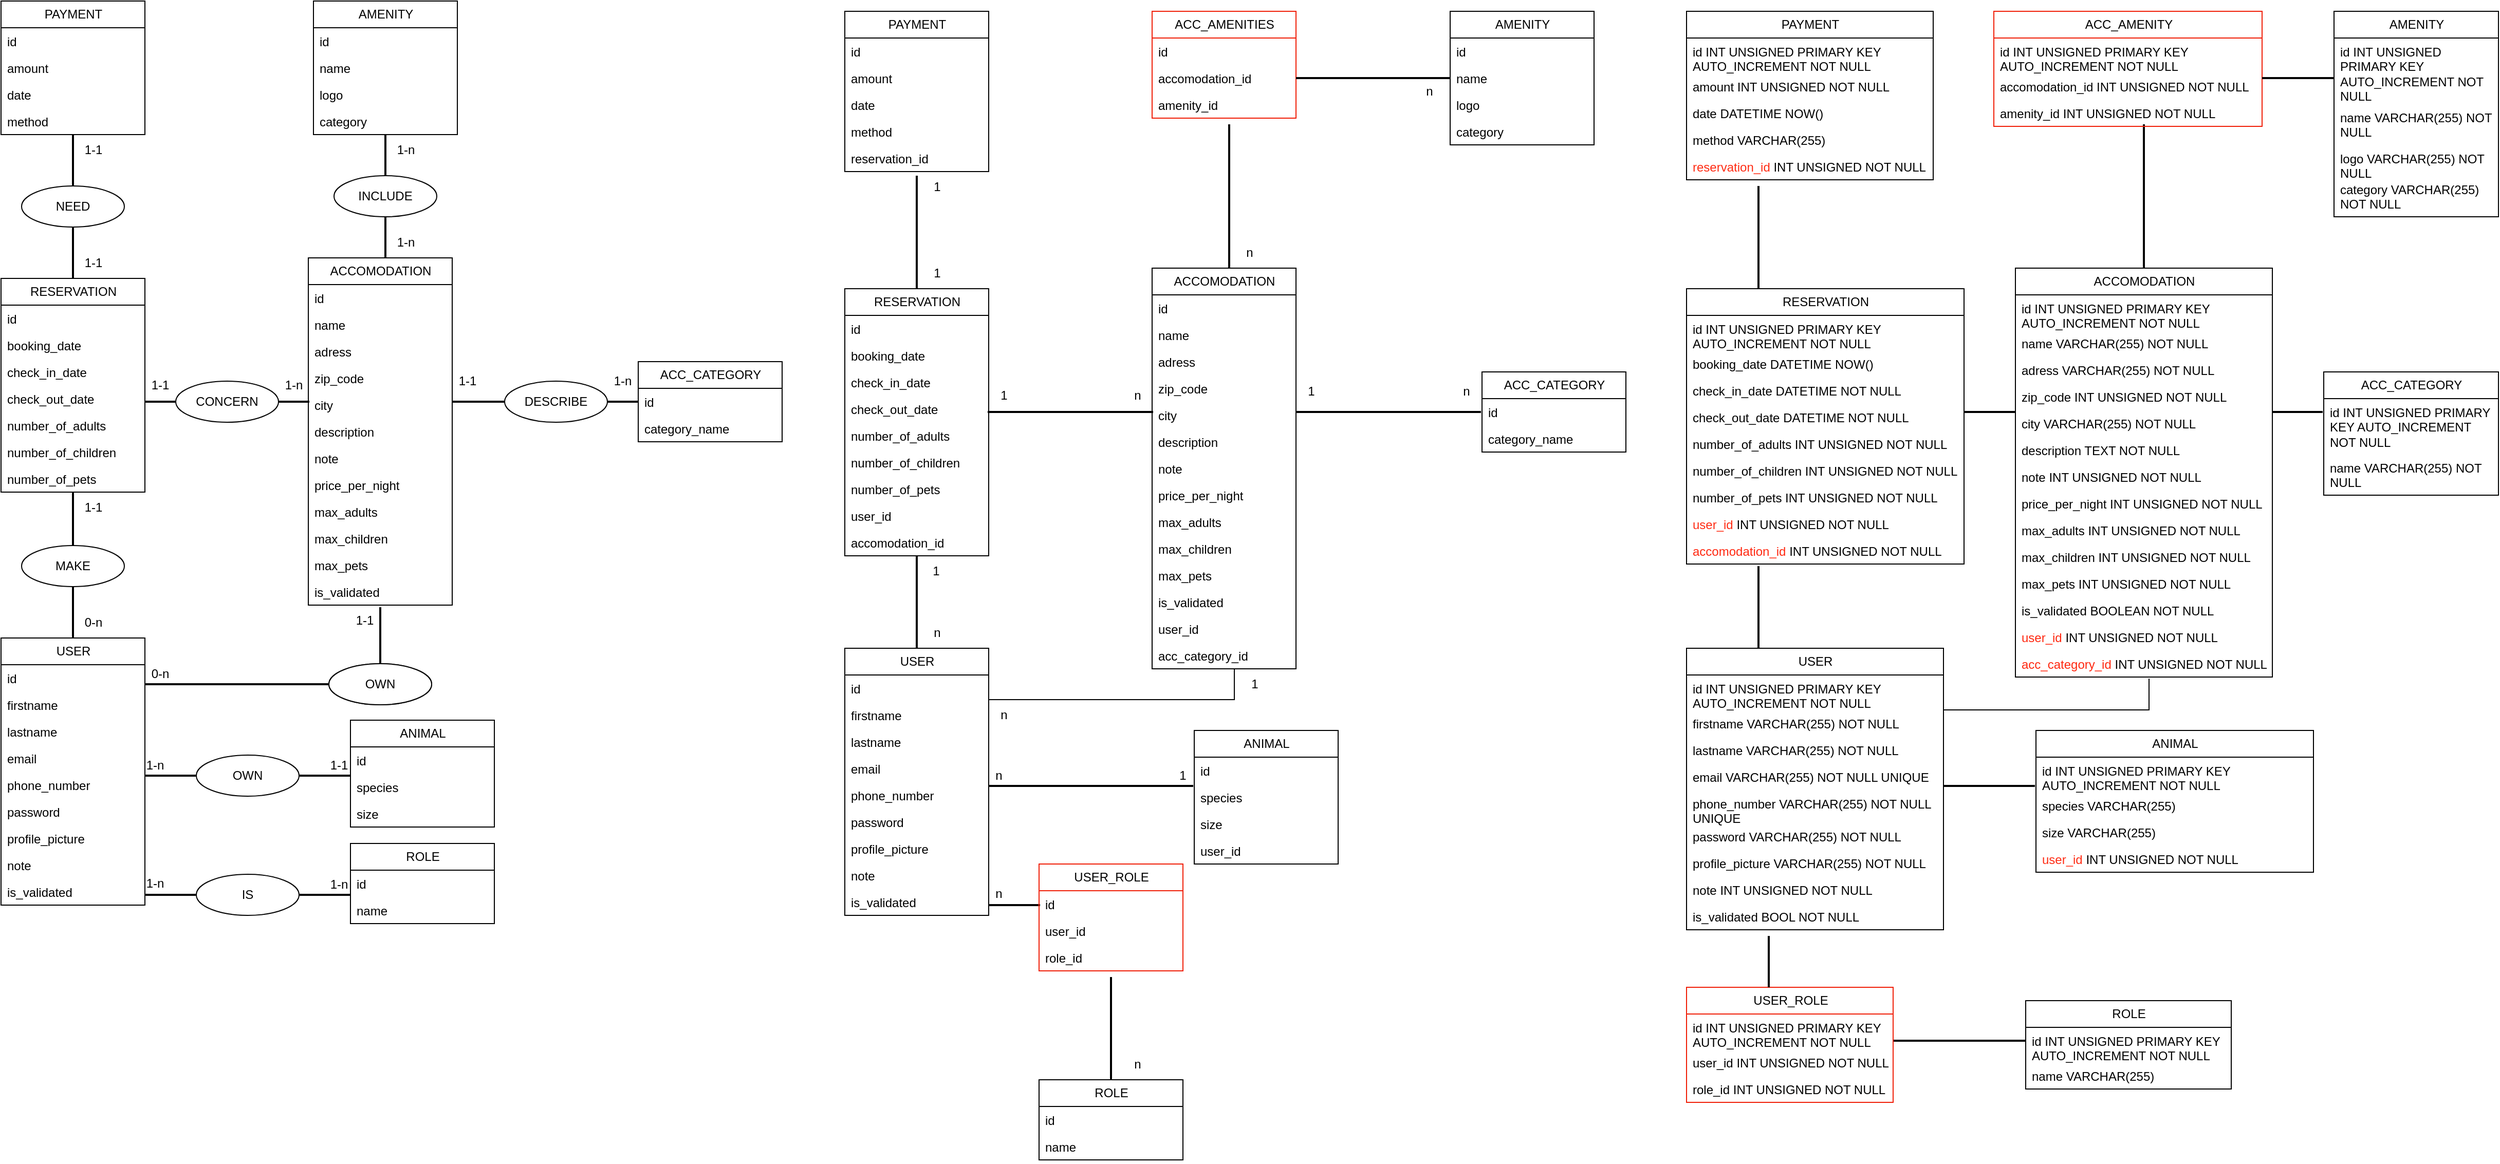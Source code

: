 <mxfile>
    <diagram id="aDDC7W9tbiSAl6k2ge-u" name="Page-1">
        <mxGraphModel dx="897" dy="809" grid="1" gridSize="10" guides="1" tooltips="1" connect="1" arrows="1" fold="1" page="1" pageScale="1" pageWidth="827" pageHeight="1169" math="0" shadow="0">
            <root>
                <mxCell id="0"/>
                <mxCell id="1" parent="0"/>
                <mxCell id="6" value="USER" style="swimlane;fontStyle=0;childLayout=stackLayout;horizontal=1;startSize=26;fillColor=none;horizontalStack=0;resizeParent=1;resizeParentMax=0;resizeLast=0;collapsible=1;marginBottom=0;html=1;" parent="1" vertex="1">
                    <mxGeometry x="40" y="630" width="140" height="260" as="geometry"/>
                </mxCell>
                <mxCell id="7" value="id" style="text;strokeColor=none;fillColor=none;align=left;verticalAlign=top;spacingLeft=4;spacingRight=4;overflow=hidden;rotatable=0;points=[[0,0.5],[1,0.5]];portConstraint=eastwest;whiteSpace=wrap;html=1;" parent="6" vertex="1">
                    <mxGeometry y="26" width="140" height="26" as="geometry"/>
                </mxCell>
                <mxCell id="8" value="firstname" style="text;strokeColor=none;fillColor=none;align=left;verticalAlign=top;spacingLeft=4;spacingRight=4;overflow=hidden;rotatable=0;points=[[0,0.5],[1,0.5]];portConstraint=eastwest;whiteSpace=wrap;html=1;" parent="6" vertex="1">
                    <mxGeometry y="52" width="140" height="26" as="geometry"/>
                </mxCell>
                <mxCell id="9" value="lastname" style="text;strokeColor=none;fillColor=none;align=left;verticalAlign=top;spacingLeft=4;spacingRight=4;overflow=hidden;rotatable=0;points=[[0,0.5],[1,0.5]];portConstraint=eastwest;whiteSpace=wrap;html=1;" parent="6" vertex="1">
                    <mxGeometry y="78" width="140" height="26" as="geometry"/>
                </mxCell>
                <mxCell id="11" value="email" style="text;strokeColor=none;fillColor=none;align=left;verticalAlign=top;spacingLeft=4;spacingRight=4;overflow=hidden;rotatable=0;points=[[0,0.5],[1,0.5]];portConstraint=eastwest;whiteSpace=wrap;html=1;" parent="6" vertex="1">
                    <mxGeometry y="104" width="140" height="26" as="geometry"/>
                </mxCell>
                <mxCell id="13" value="phone_number" style="text;strokeColor=none;fillColor=none;align=left;verticalAlign=top;spacingLeft=4;spacingRight=4;overflow=hidden;rotatable=0;points=[[0,0.5],[1,0.5]];portConstraint=eastwest;whiteSpace=wrap;html=1;" parent="6" vertex="1">
                    <mxGeometry y="130" width="140" height="26" as="geometry"/>
                </mxCell>
                <mxCell id="12" value="password" style="text;strokeColor=none;fillColor=none;align=left;verticalAlign=top;spacingLeft=4;spacingRight=4;overflow=hidden;rotatable=0;points=[[0,0.5],[1,0.5]];portConstraint=eastwest;whiteSpace=wrap;html=1;" parent="6" vertex="1">
                    <mxGeometry y="156" width="140" height="26" as="geometry"/>
                </mxCell>
                <mxCell id="17" value="profile_picture" style="text;strokeColor=none;fillColor=none;align=left;verticalAlign=top;spacingLeft=4;spacingRight=4;overflow=hidden;rotatable=0;points=[[0,0.5],[1,0.5]];portConstraint=eastwest;whiteSpace=wrap;html=1;" parent="6" vertex="1">
                    <mxGeometry y="182" width="140" height="26" as="geometry"/>
                </mxCell>
                <mxCell id="14" value="note" style="text;strokeColor=none;fillColor=none;align=left;verticalAlign=top;spacingLeft=4;spacingRight=4;overflow=hidden;rotatable=0;points=[[0,0.5],[1,0.5]];portConstraint=eastwest;whiteSpace=wrap;html=1;" parent="6" vertex="1">
                    <mxGeometry y="208" width="140" height="26" as="geometry"/>
                </mxCell>
                <mxCell id="16" value="is_validated" style="text;strokeColor=none;fillColor=none;align=left;verticalAlign=top;spacingLeft=4;spacingRight=4;overflow=hidden;rotatable=0;points=[[0,0.5],[1,0.5]];portConstraint=eastwest;whiteSpace=wrap;html=1;" parent="6" vertex="1">
                    <mxGeometry y="234" width="140" height="26" as="geometry"/>
                </mxCell>
                <mxCell id="18" value="ANIMAL" style="swimlane;fontStyle=0;childLayout=stackLayout;horizontal=1;startSize=26;fillColor=none;horizontalStack=0;resizeParent=1;resizeParentMax=0;resizeLast=0;collapsible=1;marginBottom=0;html=1;" parent="1" vertex="1">
                    <mxGeometry x="380" y="710" width="140" height="104" as="geometry"/>
                </mxCell>
                <mxCell id="19" value="id" style="text;strokeColor=none;fillColor=none;align=left;verticalAlign=top;spacingLeft=4;spacingRight=4;overflow=hidden;rotatable=0;points=[[0,0.5],[1,0.5]];portConstraint=eastwest;whiteSpace=wrap;html=1;" parent="18" vertex="1">
                    <mxGeometry y="26" width="140" height="26" as="geometry"/>
                </mxCell>
                <mxCell id="20" value="species" style="text;strokeColor=none;fillColor=none;align=left;verticalAlign=top;spacingLeft=4;spacingRight=4;overflow=hidden;rotatable=0;points=[[0,0.5],[1,0.5]];portConstraint=eastwest;whiteSpace=wrap;html=1;" parent="18" vertex="1">
                    <mxGeometry y="52" width="140" height="26" as="geometry"/>
                </mxCell>
                <mxCell id="21" value="size" style="text;strokeColor=none;fillColor=none;align=left;verticalAlign=top;spacingLeft=4;spacingRight=4;overflow=hidden;rotatable=0;points=[[0,0.5],[1,0.5]];portConstraint=eastwest;whiteSpace=wrap;html=1;" parent="18" vertex="1">
                    <mxGeometry y="78" width="140" height="26" as="geometry"/>
                </mxCell>
                <mxCell id="33" value="ACCOMODATION" style="swimlane;fontStyle=0;childLayout=stackLayout;horizontal=1;startSize=26;fillColor=none;horizontalStack=0;resizeParent=1;resizeParentMax=0;resizeLast=0;collapsible=1;marginBottom=0;html=1;" parent="1" vertex="1">
                    <mxGeometry x="339" y="260" width="140" height="338" as="geometry"/>
                </mxCell>
                <mxCell id="34" value="id" style="text;strokeColor=none;fillColor=none;align=left;verticalAlign=top;spacingLeft=4;spacingRight=4;overflow=hidden;rotatable=0;points=[[0,0.5],[1,0.5]];portConstraint=eastwest;whiteSpace=wrap;html=1;" parent="33" vertex="1">
                    <mxGeometry y="26" width="140" height="26" as="geometry"/>
                </mxCell>
                <mxCell id="35" value="name" style="text;strokeColor=none;fillColor=none;align=left;verticalAlign=top;spacingLeft=4;spacingRight=4;overflow=hidden;rotatable=0;points=[[0,0.5],[1,0.5]];portConstraint=eastwest;whiteSpace=wrap;html=1;" parent="33" vertex="1">
                    <mxGeometry y="52" width="140" height="26" as="geometry"/>
                </mxCell>
                <mxCell id="36" value="adress" style="text;strokeColor=none;fillColor=none;align=left;verticalAlign=top;spacingLeft=4;spacingRight=4;overflow=hidden;rotatable=0;points=[[0,0.5],[1,0.5]];portConstraint=eastwest;whiteSpace=wrap;html=1;" parent="33" vertex="1">
                    <mxGeometry y="78" width="140" height="26" as="geometry"/>
                </mxCell>
                <mxCell id="37" value="zip_code" style="text;strokeColor=none;fillColor=none;align=left;verticalAlign=top;spacingLeft=4;spacingRight=4;overflow=hidden;rotatable=0;points=[[0,0.5],[1,0.5]];portConstraint=eastwest;whiteSpace=wrap;html=1;" parent="33" vertex="1">
                    <mxGeometry y="104" width="140" height="26" as="geometry"/>
                </mxCell>
                <mxCell id="38" value="city" style="text;strokeColor=none;fillColor=none;align=left;verticalAlign=top;spacingLeft=4;spacingRight=4;overflow=hidden;rotatable=0;points=[[0,0.5],[1,0.5]];portConstraint=eastwest;whiteSpace=wrap;html=1;" parent="33" vertex="1">
                    <mxGeometry y="130" width="140" height="26" as="geometry"/>
                </mxCell>
                <mxCell id="39" value="description" style="text;strokeColor=none;fillColor=none;align=left;verticalAlign=top;spacingLeft=4;spacingRight=4;overflow=hidden;rotatable=0;points=[[0,0.5],[1,0.5]];portConstraint=eastwest;whiteSpace=wrap;html=1;" parent="33" vertex="1">
                    <mxGeometry y="156" width="140" height="26" as="geometry"/>
                </mxCell>
                <mxCell id="40" value="note" style="text;strokeColor=none;fillColor=none;align=left;verticalAlign=top;spacingLeft=4;spacingRight=4;overflow=hidden;rotatable=0;points=[[0,0.5],[1,0.5]];portConstraint=eastwest;whiteSpace=wrap;html=1;" parent="33" vertex="1">
                    <mxGeometry y="182" width="140" height="26" as="geometry"/>
                </mxCell>
                <mxCell id="42" value="price_per_night" style="text;strokeColor=none;fillColor=none;align=left;verticalAlign=top;spacingLeft=4;spacingRight=4;overflow=hidden;rotatable=0;points=[[0,0.5],[1,0.5]];portConstraint=eastwest;whiteSpace=wrap;html=1;" parent="33" vertex="1">
                    <mxGeometry y="208" width="140" height="26" as="geometry"/>
                </mxCell>
                <mxCell id="72" value="max_adults" style="text;strokeColor=none;fillColor=none;align=left;verticalAlign=top;spacingLeft=4;spacingRight=4;overflow=hidden;rotatable=0;points=[[0,0.5],[1,0.5]];portConstraint=eastwest;whiteSpace=wrap;html=1;" parent="33" vertex="1">
                    <mxGeometry y="234" width="140" height="26" as="geometry"/>
                </mxCell>
                <mxCell id="73" value="max_children" style="text;strokeColor=none;fillColor=none;align=left;verticalAlign=top;spacingLeft=4;spacingRight=4;overflow=hidden;rotatable=0;points=[[0,0.5],[1,0.5]];portConstraint=eastwest;whiteSpace=wrap;html=1;" parent="33" vertex="1">
                    <mxGeometry y="260" width="140" height="26" as="geometry"/>
                </mxCell>
                <mxCell id="74" value="max_pets" style="text;strokeColor=none;fillColor=none;align=left;verticalAlign=top;spacingLeft=4;spacingRight=4;overflow=hidden;rotatable=0;points=[[0,0.5],[1,0.5]];portConstraint=eastwest;whiteSpace=wrap;html=1;" parent="33" vertex="1">
                    <mxGeometry y="286" width="140" height="26" as="geometry"/>
                </mxCell>
                <mxCell id="43" value="is_validated" style="text;strokeColor=none;fillColor=none;align=left;verticalAlign=top;spacingLeft=4;spacingRight=4;overflow=hidden;rotatable=0;points=[[0,0.5],[1,0.5]];portConstraint=eastwest;whiteSpace=wrap;html=1;" parent="33" vertex="1">
                    <mxGeometry y="312" width="140" height="26" as="geometry"/>
                </mxCell>
                <mxCell id="44" value="ACC_CATEGORY" style="swimlane;fontStyle=0;childLayout=stackLayout;horizontal=1;startSize=26;fillColor=none;horizontalStack=0;resizeParent=1;resizeParentMax=0;resizeLast=0;collapsible=1;marginBottom=0;html=1;" parent="1" vertex="1">
                    <mxGeometry x="660" y="361" width="140" height="78" as="geometry"/>
                </mxCell>
                <mxCell id="45" value="id" style="text;strokeColor=none;fillColor=none;align=left;verticalAlign=top;spacingLeft=4;spacingRight=4;overflow=hidden;rotatable=0;points=[[0,0.5],[1,0.5]];portConstraint=eastwest;whiteSpace=wrap;html=1;" parent="44" vertex="1">
                    <mxGeometry y="26" width="140" height="26" as="geometry"/>
                </mxCell>
                <mxCell id="46" value="category_name" style="text;strokeColor=none;fillColor=none;align=left;verticalAlign=top;spacingLeft=4;spacingRight=4;overflow=hidden;rotatable=0;points=[[0,0.5],[1,0.5]];portConstraint=eastwest;whiteSpace=wrap;html=1;" parent="44" vertex="1">
                    <mxGeometry y="52" width="140" height="26" as="geometry"/>
                </mxCell>
                <mxCell id="58" value="AMENITY" style="swimlane;fontStyle=0;childLayout=stackLayout;horizontal=1;startSize=26;fillColor=none;horizontalStack=0;resizeParent=1;resizeParentMax=0;resizeLast=0;collapsible=1;marginBottom=0;html=1;" parent="1" vertex="1">
                    <mxGeometry x="344" y="10" width="140" height="130" as="geometry"/>
                </mxCell>
                <mxCell id="59" value="id" style="text;strokeColor=none;fillColor=none;align=left;verticalAlign=top;spacingLeft=4;spacingRight=4;overflow=hidden;rotatable=0;points=[[0,0.5],[1,0.5]];portConstraint=eastwest;whiteSpace=wrap;html=1;" parent="58" vertex="1">
                    <mxGeometry y="26" width="140" height="26" as="geometry"/>
                </mxCell>
                <mxCell id="60" value="name" style="text;strokeColor=none;fillColor=none;align=left;verticalAlign=top;spacingLeft=4;spacingRight=4;overflow=hidden;rotatable=0;points=[[0,0.5],[1,0.5]];portConstraint=eastwest;whiteSpace=wrap;html=1;" parent="58" vertex="1">
                    <mxGeometry y="52" width="140" height="26" as="geometry"/>
                </mxCell>
                <mxCell id="75" value="logo" style="text;strokeColor=none;fillColor=none;align=left;verticalAlign=top;spacingLeft=4;spacingRight=4;overflow=hidden;rotatable=0;points=[[0,0.5],[1,0.5]];portConstraint=eastwest;whiteSpace=wrap;html=1;" parent="58" vertex="1">
                    <mxGeometry y="78" width="140" height="26" as="geometry"/>
                </mxCell>
                <mxCell id="76" value="category" style="text;strokeColor=none;fillColor=none;align=left;verticalAlign=top;spacingLeft=4;spacingRight=4;overflow=hidden;rotatable=0;points=[[0,0.5],[1,0.5]];portConstraint=eastwest;whiteSpace=wrap;html=1;" parent="58" vertex="1">
                    <mxGeometry y="104" width="140" height="26" as="geometry"/>
                </mxCell>
                <mxCell id="61" value="RESERVATION" style="swimlane;fontStyle=0;childLayout=stackLayout;horizontal=1;startSize=26;fillColor=none;horizontalStack=0;resizeParent=1;resizeParentMax=0;resizeLast=0;collapsible=1;marginBottom=0;html=1;" parent="1" vertex="1">
                    <mxGeometry x="40" y="280" width="140" height="208" as="geometry"/>
                </mxCell>
                <mxCell id="62" value="id" style="text;strokeColor=none;fillColor=none;align=left;verticalAlign=top;spacingLeft=4;spacingRight=4;overflow=hidden;rotatable=0;points=[[0,0.5],[1,0.5]];portConstraint=eastwest;whiteSpace=wrap;html=1;" parent="61" vertex="1">
                    <mxGeometry y="26" width="140" height="26" as="geometry"/>
                </mxCell>
                <mxCell id="63" value="booking_date" style="text;strokeColor=none;fillColor=none;align=left;verticalAlign=top;spacingLeft=4;spacingRight=4;overflow=hidden;rotatable=0;points=[[0,0.5],[1,0.5]];portConstraint=eastwest;whiteSpace=wrap;html=1;" parent="61" vertex="1">
                    <mxGeometry y="52" width="140" height="26" as="geometry"/>
                </mxCell>
                <mxCell id="64" value="check_in_date" style="text;strokeColor=none;fillColor=none;align=left;verticalAlign=top;spacingLeft=4;spacingRight=4;overflow=hidden;rotatable=0;points=[[0,0.5],[1,0.5]];portConstraint=eastwest;whiteSpace=wrap;html=1;" parent="61" vertex="1">
                    <mxGeometry y="78" width="140" height="26" as="geometry"/>
                </mxCell>
                <mxCell id="65" value="check_out_date" style="text;strokeColor=none;fillColor=none;align=left;verticalAlign=top;spacingLeft=4;spacingRight=4;overflow=hidden;rotatable=0;points=[[0,0.5],[1,0.5]];portConstraint=eastwest;whiteSpace=wrap;html=1;" parent="61" vertex="1">
                    <mxGeometry y="104" width="140" height="26" as="geometry"/>
                </mxCell>
                <mxCell id="66" value="number_of_adults" style="text;strokeColor=none;fillColor=none;align=left;verticalAlign=top;spacingLeft=4;spacingRight=4;overflow=hidden;rotatable=0;points=[[0,0.5],[1,0.5]];portConstraint=eastwest;whiteSpace=wrap;html=1;" parent="61" vertex="1">
                    <mxGeometry y="130" width="140" height="26" as="geometry"/>
                </mxCell>
                <mxCell id="67" value="number_of_children" style="text;strokeColor=none;fillColor=none;align=left;verticalAlign=top;spacingLeft=4;spacingRight=4;overflow=hidden;rotatable=0;points=[[0,0.5],[1,0.5]];portConstraint=eastwest;whiteSpace=wrap;html=1;" parent="61" vertex="1">
                    <mxGeometry y="156" width="140" height="26" as="geometry"/>
                </mxCell>
                <mxCell id="68" value="number_of_pets" style="text;strokeColor=none;fillColor=none;align=left;verticalAlign=top;spacingLeft=4;spacingRight=4;overflow=hidden;rotatable=0;points=[[0,0.5],[1,0.5]];portConstraint=eastwest;whiteSpace=wrap;html=1;" parent="61" vertex="1">
                    <mxGeometry y="182" width="140" height="26" as="geometry"/>
                </mxCell>
                <mxCell id="79" value="INCLUDE" style="ellipse;whiteSpace=wrap;html=1;align=center;newEdgeStyle={&quot;edgeStyle&quot;:&quot;entityRelationEdgeStyle&quot;,&quot;startArrow&quot;:&quot;none&quot;,&quot;endArrow&quot;:&quot;none&quot;,&quot;segment&quot;:10,&quot;curved&quot;:1,&quot;sourcePerimeterSpacing&quot;:0,&quot;targetPerimeterSpacing&quot;:0};treeFolding=1;treeMoving=1;" parent="1" vertex="1">
                    <mxGeometry x="364" y="180" width="100" height="40" as="geometry"/>
                </mxCell>
                <mxCell id="80" value="OWN" style="ellipse;whiteSpace=wrap;html=1;align=center;newEdgeStyle={&quot;edgeStyle&quot;:&quot;entityRelationEdgeStyle&quot;,&quot;startArrow&quot;:&quot;none&quot;,&quot;endArrow&quot;:&quot;none&quot;,&quot;segment&quot;:10,&quot;curved&quot;:1,&quot;sourcePerimeterSpacing&quot;:0,&quot;targetPerimeterSpacing&quot;:0};treeFolding=1;treeMoving=1;" parent="1" vertex="1">
                    <mxGeometry x="230" y="744" width="100" height="40" as="geometry"/>
                </mxCell>
                <mxCell id="81" value="MAKE" style="ellipse;whiteSpace=wrap;html=1;align=center;newEdgeStyle={&quot;edgeStyle&quot;:&quot;entityRelationEdgeStyle&quot;,&quot;startArrow&quot;:&quot;none&quot;,&quot;endArrow&quot;:&quot;none&quot;,&quot;segment&quot;:10,&quot;curved&quot;:1,&quot;sourcePerimeterSpacing&quot;:0,&quot;targetPerimeterSpacing&quot;:0};treeFolding=1;treeMoving=1;" parent="1" vertex="1">
                    <mxGeometry x="60" y="540" width="100" height="40" as="geometry"/>
                </mxCell>
                <mxCell id="82" value="CONCERN" style="ellipse;whiteSpace=wrap;html=1;align=center;newEdgeStyle={&quot;edgeStyle&quot;:&quot;entityRelationEdgeStyle&quot;,&quot;startArrow&quot;:&quot;none&quot;,&quot;endArrow&quot;:&quot;none&quot;,&quot;segment&quot;:10,&quot;curved&quot;:1,&quot;sourcePerimeterSpacing&quot;:0,&quot;targetPerimeterSpacing&quot;:0};treeFolding=1;treeMoving=1;" parent="1" vertex="1">
                    <mxGeometry x="210" y="380" width="100" height="40" as="geometry"/>
                </mxCell>
                <mxCell id="83" value="OWN" style="ellipse;whiteSpace=wrap;html=1;align=center;newEdgeStyle={&quot;edgeStyle&quot;:&quot;entityRelationEdgeStyle&quot;,&quot;startArrow&quot;:&quot;none&quot;,&quot;endArrow&quot;:&quot;none&quot;,&quot;segment&quot;:10,&quot;curved&quot;:1,&quot;sourcePerimeterSpacing&quot;:0,&quot;targetPerimeterSpacing&quot;:0};treeFolding=1;treeMoving=1;" parent="1" vertex="1">
                    <mxGeometry x="359" y="655" width="100" height="40" as="geometry"/>
                </mxCell>
                <mxCell id="84" value="DESCRIBE" style="ellipse;whiteSpace=wrap;html=1;align=center;newEdgeStyle={&quot;edgeStyle&quot;:&quot;entityRelationEdgeStyle&quot;,&quot;startArrow&quot;:&quot;none&quot;,&quot;endArrow&quot;:&quot;none&quot;,&quot;segment&quot;:10,&quot;curved&quot;:1,&quot;sourcePerimeterSpacing&quot;:0,&quot;targetPerimeterSpacing&quot;:0};treeFolding=1;treeMoving=1;" parent="1" vertex="1">
                    <mxGeometry x="530" y="380" width="100" height="40" as="geometry"/>
                </mxCell>
                <mxCell id="90" value="" style="line;strokeWidth=2;html=1;" parent="1" vertex="1">
                    <mxGeometry x="479" y="395" width="51" height="10" as="geometry"/>
                </mxCell>
                <mxCell id="91" value="" style="line;strokeWidth=2;html=1;" parent="1" vertex="1">
                    <mxGeometry x="630" y="395" width="30" height="10" as="geometry"/>
                </mxCell>
                <mxCell id="92" value="" style="line;strokeWidth=2;html=1;" parent="1" vertex="1">
                    <mxGeometry x="310" y="395" width="30" height="10" as="geometry"/>
                </mxCell>
                <mxCell id="93" value="" style="line;strokeWidth=2;html=1;" parent="1" vertex="1">
                    <mxGeometry x="180" y="395" width="30" height="10" as="geometry"/>
                </mxCell>
                <mxCell id="94" value="" style="line;strokeWidth=2;html=1;" parent="1" vertex="1">
                    <mxGeometry x="180" y="759" width="50" height="10" as="geometry"/>
                </mxCell>
                <mxCell id="95" value="" style="line;strokeWidth=2;html=1;" parent="1" vertex="1">
                    <mxGeometry x="330" y="759" width="50" height="10" as="geometry"/>
                </mxCell>
                <mxCell id="96" value="" style="line;strokeWidth=2;direction=south;html=1;" parent="1" vertex="1">
                    <mxGeometry x="105" y="488" width="10" height="52" as="geometry"/>
                </mxCell>
                <mxCell id="97" value="" style="line;strokeWidth=2;direction=south;html=1;" parent="1" vertex="1">
                    <mxGeometry x="105" y="580" width="10" height="50" as="geometry"/>
                </mxCell>
                <mxCell id="98" value="" style="line;strokeWidth=2;direction=south;html=1;" parent="1" vertex="1">
                    <mxGeometry x="409" y="140" width="10" height="40" as="geometry"/>
                </mxCell>
                <mxCell id="99" value="" style="line;strokeWidth=2;direction=south;html=1;" parent="1" vertex="1">
                    <mxGeometry x="409" y="220" width="10" height="40" as="geometry"/>
                </mxCell>
                <mxCell id="100" value="1-1" style="text;html=1;strokeColor=none;fillColor=none;align=center;verticalAlign=middle;whiteSpace=wrap;rounded=0;" parent="1" vertex="1">
                    <mxGeometry x="339" y="739" width="60" height="30" as="geometry"/>
                </mxCell>
                <mxCell id="101" value="1-n" style="text;html=1;strokeColor=none;fillColor=none;align=center;verticalAlign=middle;whiteSpace=wrap;rounded=0;" parent="1" vertex="1">
                    <mxGeometry x="160" y="739" width="60" height="30" as="geometry"/>
                </mxCell>
                <mxCell id="102" value="1-1" style="text;html=1;strokeColor=none;fillColor=none;align=center;verticalAlign=middle;whiteSpace=wrap;rounded=0;" parent="1" vertex="1">
                    <mxGeometry x="100" y="488" width="60" height="30" as="geometry"/>
                </mxCell>
                <mxCell id="103" value="0-n" style="text;html=1;strokeColor=none;fillColor=none;align=center;verticalAlign=middle;whiteSpace=wrap;rounded=0;" parent="1" vertex="1">
                    <mxGeometry x="100" y="600" width="60" height="30" as="geometry"/>
                </mxCell>
                <mxCell id="104" value="1-1" style="text;html=1;strokeColor=none;fillColor=none;align=center;verticalAlign=middle;whiteSpace=wrap;rounded=0;" parent="1" vertex="1">
                    <mxGeometry x="165" y="369" width="60" height="30" as="geometry"/>
                </mxCell>
                <mxCell id="105" value="1-n" style="text;html=1;strokeColor=none;fillColor=none;align=center;verticalAlign=middle;whiteSpace=wrap;rounded=0;" parent="1" vertex="1">
                    <mxGeometry x="295" y="369" width="60" height="30" as="geometry"/>
                </mxCell>
                <mxCell id="106" value="1-n" style="text;html=1;strokeColor=none;fillColor=none;align=center;verticalAlign=middle;whiteSpace=wrap;rounded=0;" parent="1" vertex="1">
                    <mxGeometry x="404" y="230" width="60" height="30" as="geometry"/>
                </mxCell>
                <mxCell id="107" value="1-n" style="text;html=1;strokeColor=none;fillColor=none;align=center;verticalAlign=middle;whiteSpace=wrap;rounded=0;" parent="1" vertex="1">
                    <mxGeometry x="404" y="140" width="60" height="30" as="geometry"/>
                </mxCell>
                <mxCell id="108" value="1-1" style="text;html=1;strokeColor=none;fillColor=none;align=center;verticalAlign=middle;whiteSpace=wrap;rounded=0;" parent="1" vertex="1">
                    <mxGeometry x="464" y="365" width="60" height="30" as="geometry"/>
                </mxCell>
                <mxCell id="109" value="1-n" style="text;html=1;strokeColor=none;fillColor=none;align=center;verticalAlign=middle;whiteSpace=wrap;rounded=0;" parent="1" vertex="1">
                    <mxGeometry x="615" y="365" width="60" height="30" as="geometry"/>
                </mxCell>
                <mxCell id="112" value="" style="line;strokeWidth=2;html=1;" parent="1" vertex="1">
                    <mxGeometry x="180" y="670" width="180" height="10" as="geometry"/>
                </mxCell>
                <mxCell id="113" value="" style="line;strokeWidth=2;direction=south;html=1;" parent="1" vertex="1">
                    <mxGeometry x="404" y="600" width="10" height="55" as="geometry"/>
                </mxCell>
                <mxCell id="114" value="OWN" style="ellipse;whiteSpace=wrap;html=1;align=center;newEdgeStyle={&quot;edgeStyle&quot;:&quot;entityRelationEdgeStyle&quot;,&quot;startArrow&quot;:&quot;none&quot;,&quot;endArrow&quot;:&quot;none&quot;,&quot;segment&quot;:10,&quot;curved&quot;:1,&quot;sourcePerimeterSpacing&quot;:0,&quot;targetPerimeterSpacing&quot;:0};treeFolding=1;treeMoving=1;" parent="1" vertex="1">
                    <mxGeometry x="359" y="655" width="100" height="40" as="geometry"/>
                </mxCell>
                <mxCell id="115" value="0-n" style="text;html=1;strokeColor=none;fillColor=none;align=center;verticalAlign=middle;whiteSpace=wrap;rounded=0;" parent="1" vertex="1">
                    <mxGeometry x="165" y="650" width="60" height="30" as="geometry"/>
                </mxCell>
                <mxCell id="116" value="1-1" style="text;html=1;strokeColor=none;fillColor=none;align=center;verticalAlign=middle;whiteSpace=wrap;rounded=0;" parent="1" vertex="1">
                    <mxGeometry x="364" y="598" width="60" height="30" as="geometry"/>
                </mxCell>
                <mxCell id="117" value="ROLE" style="swimlane;fontStyle=0;childLayout=stackLayout;horizontal=1;startSize=26;fillColor=none;horizontalStack=0;resizeParent=1;resizeParentMax=0;resizeLast=0;collapsible=1;marginBottom=0;html=1;" parent="1" vertex="1">
                    <mxGeometry x="380" y="830" width="140" height="78" as="geometry"/>
                </mxCell>
                <mxCell id="118" value="id" style="text;strokeColor=none;fillColor=none;align=left;verticalAlign=top;spacingLeft=4;spacingRight=4;overflow=hidden;rotatable=0;points=[[0,0.5],[1,0.5]];portConstraint=eastwest;whiteSpace=wrap;html=1;" parent="117" vertex="1">
                    <mxGeometry y="26" width="140" height="26" as="geometry"/>
                </mxCell>
                <mxCell id="119" value="name" style="text;strokeColor=none;fillColor=none;align=left;verticalAlign=top;spacingLeft=4;spacingRight=4;overflow=hidden;rotatable=0;points=[[0,0.5],[1,0.5]];portConstraint=eastwest;whiteSpace=wrap;html=1;" parent="117" vertex="1">
                    <mxGeometry y="52" width="140" height="26" as="geometry"/>
                </mxCell>
                <mxCell id="121" value="IS" style="ellipse;whiteSpace=wrap;html=1;align=center;newEdgeStyle={&quot;edgeStyle&quot;:&quot;entityRelationEdgeStyle&quot;,&quot;startArrow&quot;:&quot;none&quot;,&quot;endArrow&quot;:&quot;none&quot;,&quot;segment&quot;:10,&quot;curved&quot;:1,&quot;sourcePerimeterSpacing&quot;:0,&quot;targetPerimeterSpacing&quot;:0};treeFolding=1;treeMoving=1;" parent="1" vertex="1">
                    <mxGeometry x="230" y="860" width="100" height="40" as="geometry"/>
                </mxCell>
                <mxCell id="122" value="" style="line;strokeWidth=2;html=1;" parent="1" vertex="1">
                    <mxGeometry x="180" y="875" width="50" height="10" as="geometry"/>
                </mxCell>
                <mxCell id="123" value="" style="line;strokeWidth=2;html=1;" parent="1" vertex="1">
                    <mxGeometry x="330" y="875" width="50" height="10" as="geometry"/>
                </mxCell>
                <mxCell id="124" value="1-n" style="text;html=1;strokeColor=none;fillColor=none;align=center;verticalAlign=middle;whiteSpace=wrap;rounded=0;" parent="1" vertex="1">
                    <mxGeometry x="160" y="854" width="60" height="30" as="geometry"/>
                </mxCell>
                <mxCell id="125" value="1-n" style="text;html=1;strokeColor=none;fillColor=none;align=center;verticalAlign=middle;whiteSpace=wrap;rounded=0;" parent="1" vertex="1">
                    <mxGeometry x="339" y="855" width="60" height="30" as="geometry"/>
                </mxCell>
                <mxCell id="126" value="PAYMENT" style="swimlane;fontStyle=0;childLayout=stackLayout;horizontal=1;startSize=26;fillColor=none;horizontalStack=0;resizeParent=1;resizeParentMax=0;resizeLast=0;collapsible=1;marginBottom=0;html=1;" parent="1" vertex="1">
                    <mxGeometry x="40" y="10" width="140" height="130" as="geometry"/>
                </mxCell>
                <mxCell id="127" value="id" style="text;strokeColor=none;fillColor=none;align=left;verticalAlign=top;spacingLeft=4;spacingRight=4;overflow=hidden;rotatable=0;points=[[0,0.5],[1,0.5]];portConstraint=eastwest;whiteSpace=wrap;html=1;" parent="126" vertex="1">
                    <mxGeometry y="26" width="140" height="26" as="geometry"/>
                </mxCell>
                <mxCell id="128" value="amount" style="text;strokeColor=none;fillColor=none;align=left;verticalAlign=top;spacingLeft=4;spacingRight=4;overflow=hidden;rotatable=0;points=[[0,0.5],[1,0.5]];portConstraint=eastwest;whiteSpace=wrap;html=1;" parent="126" vertex="1">
                    <mxGeometry y="52" width="140" height="26" as="geometry"/>
                </mxCell>
                <mxCell id="129" value="date" style="text;strokeColor=none;fillColor=none;align=left;verticalAlign=top;spacingLeft=4;spacingRight=4;overflow=hidden;rotatable=0;points=[[0,0.5],[1,0.5]];portConstraint=eastwest;whiteSpace=wrap;html=1;" parent="126" vertex="1">
                    <mxGeometry y="78" width="140" height="26" as="geometry"/>
                </mxCell>
                <mxCell id="130" value="method" style="text;strokeColor=none;fillColor=none;align=left;verticalAlign=top;spacingLeft=4;spacingRight=4;overflow=hidden;rotatable=0;points=[[0,0.5],[1,0.5]];portConstraint=eastwest;whiteSpace=wrap;html=1;" parent="126" vertex="1">
                    <mxGeometry y="104" width="140" height="26" as="geometry"/>
                </mxCell>
                <mxCell id="131" value="NEED" style="ellipse;whiteSpace=wrap;html=1;align=center;newEdgeStyle={&quot;edgeStyle&quot;:&quot;entityRelationEdgeStyle&quot;,&quot;startArrow&quot;:&quot;none&quot;,&quot;endArrow&quot;:&quot;none&quot;,&quot;segment&quot;:10,&quot;curved&quot;:1,&quot;sourcePerimeterSpacing&quot;:0,&quot;targetPerimeterSpacing&quot;:0};treeFolding=1;treeMoving=1;" parent="1" vertex="1">
                    <mxGeometry x="60" y="190" width="100" height="40" as="geometry"/>
                </mxCell>
                <mxCell id="132" value="" style="line;strokeWidth=2;direction=south;html=1;" parent="1" vertex="1">
                    <mxGeometry x="105" y="230" width="10" height="50" as="geometry"/>
                </mxCell>
                <mxCell id="133" value="" style="line;strokeWidth=2;direction=south;html=1;" parent="1" vertex="1">
                    <mxGeometry x="105" y="140" width="10" height="50" as="geometry"/>
                </mxCell>
                <mxCell id="134" value="1-1" style="text;html=1;strokeColor=none;fillColor=none;align=center;verticalAlign=middle;whiteSpace=wrap;rounded=0;" parent="1" vertex="1">
                    <mxGeometry x="100" y="250" width="60" height="30" as="geometry"/>
                </mxCell>
                <mxCell id="135" value="1-1" style="text;html=1;strokeColor=none;fillColor=none;align=center;verticalAlign=middle;whiteSpace=wrap;rounded=0;" parent="1" vertex="1">
                    <mxGeometry x="100" y="140" width="60" height="30" as="geometry"/>
                </mxCell>
                <mxCell id="136" value="USER" style="swimlane;fontStyle=0;childLayout=stackLayout;horizontal=1;startSize=26;fillColor=none;horizontalStack=0;resizeParent=1;resizeParentMax=0;resizeLast=0;collapsible=1;marginBottom=0;html=1;" vertex="1" parent="1">
                    <mxGeometry x="861" y="640" width="140" height="260" as="geometry"/>
                </mxCell>
                <mxCell id="137" value="id" style="text;strokeColor=none;fillColor=none;align=left;verticalAlign=top;spacingLeft=4;spacingRight=4;overflow=hidden;rotatable=0;points=[[0,0.5],[1,0.5]];portConstraint=eastwest;whiteSpace=wrap;html=1;" vertex="1" parent="136">
                    <mxGeometry y="26" width="140" height="26" as="geometry"/>
                </mxCell>
                <mxCell id="138" value="firstname" style="text;strokeColor=none;fillColor=none;align=left;verticalAlign=top;spacingLeft=4;spacingRight=4;overflow=hidden;rotatable=0;points=[[0,0.5],[1,0.5]];portConstraint=eastwest;whiteSpace=wrap;html=1;" vertex="1" parent="136">
                    <mxGeometry y="52" width="140" height="26" as="geometry"/>
                </mxCell>
                <mxCell id="139" value="lastname" style="text;strokeColor=none;fillColor=none;align=left;verticalAlign=top;spacingLeft=4;spacingRight=4;overflow=hidden;rotatable=0;points=[[0,0.5],[1,0.5]];portConstraint=eastwest;whiteSpace=wrap;html=1;" vertex="1" parent="136">
                    <mxGeometry y="78" width="140" height="26" as="geometry"/>
                </mxCell>
                <mxCell id="140" value="email" style="text;strokeColor=none;fillColor=none;align=left;verticalAlign=top;spacingLeft=4;spacingRight=4;overflow=hidden;rotatable=0;points=[[0,0.5],[1,0.5]];portConstraint=eastwest;whiteSpace=wrap;html=1;" vertex="1" parent="136">
                    <mxGeometry y="104" width="140" height="26" as="geometry"/>
                </mxCell>
                <mxCell id="141" value="phone_number" style="text;strokeColor=none;fillColor=none;align=left;verticalAlign=top;spacingLeft=4;spacingRight=4;overflow=hidden;rotatable=0;points=[[0,0.5],[1,0.5]];portConstraint=eastwest;whiteSpace=wrap;html=1;" vertex="1" parent="136">
                    <mxGeometry y="130" width="140" height="26" as="geometry"/>
                </mxCell>
                <mxCell id="142" value="password" style="text;strokeColor=none;fillColor=none;align=left;verticalAlign=top;spacingLeft=4;spacingRight=4;overflow=hidden;rotatable=0;points=[[0,0.5],[1,0.5]];portConstraint=eastwest;whiteSpace=wrap;html=1;" vertex="1" parent="136">
                    <mxGeometry y="156" width="140" height="26" as="geometry"/>
                </mxCell>
                <mxCell id="143" value="profile_picture" style="text;strokeColor=none;fillColor=none;align=left;verticalAlign=top;spacingLeft=4;spacingRight=4;overflow=hidden;rotatable=0;points=[[0,0.5],[1,0.5]];portConstraint=eastwest;whiteSpace=wrap;html=1;" vertex="1" parent="136">
                    <mxGeometry y="182" width="140" height="26" as="geometry"/>
                </mxCell>
                <mxCell id="144" value="note" style="text;strokeColor=none;fillColor=none;align=left;verticalAlign=top;spacingLeft=4;spacingRight=4;overflow=hidden;rotatable=0;points=[[0,0.5],[1,0.5]];portConstraint=eastwest;whiteSpace=wrap;html=1;" vertex="1" parent="136">
                    <mxGeometry y="208" width="140" height="26" as="geometry"/>
                </mxCell>
                <mxCell id="146" value="is_validated" style="text;strokeColor=none;fillColor=none;align=left;verticalAlign=top;spacingLeft=4;spacingRight=4;overflow=hidden;rotatable=0;points=[[0,0.5],[1,0.5]];portConstraint=eastwest;whiteSpace=wrap;html=1;" vertex="1" parent="136">
                    <mxGeometry y="234" width="140" height="26" as="geometry"/>
                </mxCell>
                <mxCell id="147" value="ANIMAL" style="swimlane;fontStyle=0;childLayout=stackLayout;horizontal=1;startSize=26;fillColor=none;horizontalStack=0;resizeParent=1;resizeParentMax=0;resizeLast=0;collapsible=1;marginBottom=0;html=1;" vertex="1" parent="1">
                    <mxGeometry x="1201" y="720" width="140" height="130" as="geometry"/>
                </mxCell>
                <mxCell id="148" value="id" style="text;strokeColor=none;fillColor=none;align=left;verticalAlign=top;spacingLeft=4;spacingRight=4;overflow=hidden;rotatable=0;points=[[0,0.5],[1,0.5]];portConstraint=eastwest;whiteSpace=wrap;html=1;" vertex="1" parent="147">
                    <mxGeometry y="26" width="140" height="26" as="geometry"/>
                </mxCell>
                <mxCell id="149" value="species" style="text;strokeColor=none;fillColor=none;align=left;verticalAlign=top;spacingLeft=4;spacingRight=4;overflow=hidden;rotatable=0;points=[[0,0.5],[1,0.5]];portConstraint=eastwest;whiteSpace=wrap;html=1;" vertex="1" parent="147">
                    <mxGeometry y="52" width="140" height="26" as="geometry"/>
                </mxCell>
                <mxCell id="150" value="size" style="text;strokeColor=none;fillColor=none;align=left;verticalAlign=top;spacingLeft=4;spacingRight=4;overflow=hidden;rotatable=0;points=[[0,0.5],[1,0.5]];portConstraint=eastwest;whiteSpace=wrap;html=1;" vertex="1" parent="147">
                    <mxGeometry y="78" width="140" height="26" as="geometry"/>
                </mxCell>
                <mxCell id="235" value="user_id" style="text;strokeColor=none;fillColor=none;align=left;verticalAlign=top;spacingLeft=4;spacingRight=4;overflow=hidden;rotatable=0;points=[[0,0.5],[1,0.5]];portConstraint=eastwest;whiteSpace=wrap;html=1;" vertex="1" parent="147">
                    <mxGeometry y="104" width="140" height="26" as="geometry"/>
                </mxCell>
                <mxCell id="151" value="ACCOMODATION" style="swimlane;fontStyle=0;childLayout=stackLayout;horizontal=1;startSize=26;fillColor=none;horizontalStack=0;resizeParent=1;resizeParentMax=0;resizeLast=0;collapsible=1;marginBottom=0;html=1;" vertex="1" parent="1">
                    <mxGeometry x="1160" y="270" width="140" height="390" as="geometry"/>
                </mxCell>
                <mxCell id="152" value="id" style="text;strokeColor=none;fillColor=none;align=left;verticalAlign=top;spacingLeft=4;spacingRight=4;overflow=hidden;rotatable=0;points=[[0,0.5],[1,0.5]];portConstraint=eastwest;whiteSpace=wrap;html=1;" vertex="1" parent="151">
                    <mxGeometry y="26" width="140" height="26" as="geometry"/>
                </mxCell>
                <mxCell id="153" value="name" style="text;strokeColor=none;fillColor=none;align=left;verticalAlign=top;spacingLeft=4;spacingRight=4;overflow=hidden;rotatable=0;points=[[0,0.5],[1,0.5]];portConstraint=eastwest;whiteSpace=wrap;html=1;" vertex="1" parent="151">
                    <mxGeometry y="52" width="140" height="26" as="geometry"/>
                </mxCell>
                <mxCell id="154" value="adress" style="text;strokeColor=none;fillColor=none;align=left;verticalAlign=top;spacingLeft=4;spacingRight=4;overflow=hidden;rotatable=0;points=[[0,0.5],[1,0.5]];portConstraint=eastwest;whiteSpace=wrap;html=1;" vertex="1" parent="151">
                    <mxGeometry y="78" width="140" height="26" as="geometry"/>
                </mxCell>
                <mxCell id="155" value="zip_code" style="text;strokeColor=none;fillColor=none;align=left;verticalAlign=top;spacingLeft=4;spacingRight=4;overflow=hidden;rotatable=0;points=[[0,0.5],[1,0.5]];portConstraint=eastwest;whiteSpace=wrap;html=1;" vertex="1" parent="151">
                    <mxGeometry y="104" width="140" height="26" as="geometry"/>
                </mxCell>
                <mxCell id="156" value="city" style="text;strokeColor=none;fillColor=none;align=left;verticalAlign=top;spacingLeft=4;spacingRight=4;overflow=hidden;rotatable=0;points=[[0,0.5],[1,0.5]];portConstraint=eastwest;whiteSpace=wrap;html=1;" vertex="1" parent="151">
                    <mxGeometry y="130" width="140" height="26" as="geometry"/>
                </mxCell>
                <mxCell id="157" value="description" style="text;strokeColor=none;fillColor=none;align=left;verticalAlign=top;spacingLeft=4;spacingRight=4;overflow=hidden;rotatable=0;points=[[0,0.5],[1,0.5]];portConstraint=eastwest;whiteSpace=wrap;html=1;" vertex="1" parent="151">
                    <mxGeometry y="156" width="140" height="26" as="geometry"/>
                </mxCell>
                <mxCell id="158" value="note" style="text;strokeColor=none;fillColor=none;align=left;verticalAlign=top;spacingLeft=4;spacingRight=4;overflow=hidden;rotatable=0;points=[[0,0.5],[1,0.5]];portConstraint=eastwest;whiteSpace=wrap;html=1;" vertex="1" parent="151">
                    <mxGeometry y="182" width="140" height="26" as="geometry"/>
                </mxCell>
                <mxCell id="159" value="price_per_night" style="text;strokeColor=none;fillColor=none;align=left;verticalAlign=top;spacingLeft=4;spacingRight=4;overflow=hidden;rotatable=0;points=[[0,0.5],[1,0.5]];portConstraint=eastwest;whiteSpace=wrap;html=1;" vertex="1" parent="151">
                    <mxGeometry y="208" width="140" height="26" as="geometry"/>
                </mxCell>
                <mxCell id="160" value="max_adults" style="text;strokeColor=none;fillColor=none;align=left;verticalAlign=top;spacingLeft=4;spacingRight=4;overflow=hidden;rotatable=0;points=[[0,0.5],[1,0.5]];portConstraint=eastwest;whiteSpace=wrap;html=1;" vertex="1" parent="151">
                    <mxGeometry y="234" width="140" height="26" as="geometry"/>
                </mxCell>
                <mxCell id="161" value="max_children" style="text;strokeColor=none;fillColor=none;align=left;verticalAlign=top;spacingLeft=4;spacingRight=4;overflow=hidden;rotatable=0;points=[[0,0.5],[1,0.5]];portConstraint=eastwest;whiteSpace=wrap;html=1;" vertex="1" parent="151">
                    <mxGeometry y="260" width="140" height="26" as="geometry"/>
                </mxCell>
                <mxCell id="162" value="max_pets" style="text;strokeColor=none;fillColor=none;align=left;verticalAlign=top;spacingLeft=4;spacingRight=4;overflow=hidden;rotatable=0;points=[[0,0.5],[1,0.5]];portConstraint=eastwest;whiteSpace=wrap;html=1;" vertex="1" parent="151">
                    <mxGeometry y="286" width="140" height="26" as="geometry"/>
                </mxCell>
                <mxCell id="163" value="is_validated" style="text;strokeColor=none;fillColor=none;align=left;verticalAlign=top;spacingLeft=4;spacingRight=4;overflow=hidden;rotatable=0;points=[[0,0.5],[1,0.5]];portConstraint=eastwest;whiteSpace=wrap;html=1;" vertex="1" parent="151">
                    <mxGeometry y="312" width="140" height="26" as="geometry"/>
                </mxCell>
                <mxCell id="234" value="user_id" style="text;strokeColor=none;fillColor=none;align=left;verticalAlign=top;spacingLeft=4;spacingRight=4;overflow=hidden;rotatable=0;points=[[0,0.5],[1,0.5]];portConstraint=eastwest;whiteSpace=wrap;html=1;" vertex="1" parent="151">
                    <mxGeometry y="338" width="140" height="26" as="geometry"/>
                </mxCell>
                <mxCell id="240" value="acc_category_id" style="text;strokeColor=none;fillColor=none;align=left;verticalAlign=top;spacingLeft=4;spacingRight=4;overflow=hidden;rotatable=0;points=[[0,0.5],[1,0.5]];portConstraint=eastwest;whiteSpace=wrap;html=1;" vertex="1" parent="151">
                    <mxGeometry y="364" width="140" height="26" as="geometry"/>
                </mxCell>
                <mxCell id="164" value="ACC_CATEGORY" style="swimlane;fontStyle=0;childLayout=stackLayout;horizontal=1;startSize=26;fillColor=none;horizontalStack=0;resizeParent=1;resizeParentMax=0;resizeLast=0;collapsible=1;marginBottom=0;html=1;" vertex="1" parent="1">
                    <mxGeometry x="1481" y="371" width="140" height="78" as="geometry"/>
                </mxCell>
                <mxCell id="165" value="id" style="text;strokeColor=none;fillColor=none;align=left;verticalAlign=top;spacingLeft=4;spacingRight=4;overflow=hidden;rotatable=0;points=[[0,0.5],[1,0.5]];portConstraint=eastwest;whiteSpace=wrap;html=1;" vertex="1" parent="164">
                    <mxGeometry y="26" width="140" height="26" as="geometry"/>
                </mxCell>
                <mxCell id="166" value="category_name" style="text;strokeColor=none;fillColor=none;align=left;verticalAlign=top;spacingLeft=4;spacingRight=4;overflow=hidden;rotatable=0;points=[[0,0.5],[1,0.5]];portConstraint=eastwest;whiteSpace=wrap;html=1;" vertex="1" parent="164">
                    <mxGeometry y="52" width="140" height="26" as="geometry"/>
                </mxCell>
                <mxCell id="167" value="AMENITY" style="swimlane;fontStyle=0;childLayout=stackLayout;horizontal=1;startSize=26;fillColor=none;horizontalStack=0;resizeParent=1;resizeParentMax=0;resizeLast=0;collapsible=1;marginBottom=0;html=1;" vertex="1" parent="1">
                    <mxGeometry x="1450" y="20" width="140" height="130" as="geometry"/>
                </mxCell>
                <mxCell id="168" value="id" style="text;strokeColor=none;fillColor=none;align=left;verticalAlign=top;spacingLeft=4;spacingRight=4;overflow=hidden;rotatable=0;points=[[0,0.5],[1,0.5]];portConstraint=eastwest;whiteSpace=wrap;html=1;" vertex="1" parent="167">
                    <mxGeometry y="26" width="140" height="26" as="geometry"/>
                </mxCell>
                <mxCell id="169" value="name" style="text;strokeColor=none;fillColor=none;align=left;verticalAlign=top;spacingLeft=4;spacingRight=4;overflow=hidden;rotatable=0;points=[[0,0.5],[1,0.5]];portConstraint=eastwest;whiteSpace=wrap;html=1;" vertex="1" parent="167">
                    <mxGeometry y="52" width="140" height="26" as="geometry"/>
                </mxCell>
                <mxCell id="170" value="logo" style="text;strokeColor=none;fillColor=none;align=left;verticalAlign=top;spacingLeft=4;spacingRight=4;overflow=hidden;rotatable=0;points=[[0,0.5],[1,0.5]];portConstraint=eastwest;whiteSpace=wrap;html=1;" vertex="1" parent="167">
                    <mxGeometry y="78" width="140" height="26" as="geometry"/>
                </mxCell>
                <mxCell id="171" value="category" style="text;strokeColor=none;fillColor=none;align=left;verticalAlign=top;spacingLeft=4;spacingRight=4;overflow=hidden;rotatable=0;points=[[0,0.5],[1,0.5]];portConstraint=eastwest;whiteSpace=wrap;html=1;" vertex="1" parent="167">
                    <mxGeometry y="104" width="140" height="26" as="geometry"/>
                </mxCell>
                <mxCell id="172" value="RESERVATION" style="swimlane;fontStyle=0;childLayout=stackLayout;horizontal=1;startSize=26;fillColor=none;horizontalStack=0;resizeParent=1;resizeParentMax=0;resizeLast=0;collapsible=1;marginBottom=0;html=1;" vertex="1" parent="1">
                    <mxGeometry x="861" y="290" width="140" height="260" as="geometry"/>
                </mxCell>
                <mxCell id="173" value="id" style="text;strokeColor=none;fillColor=none;align=left;verticalAlign=top;spacingLeft=4;spacingRight=4;overflow=hidden;rotatable=0;points=[[0,0.5],[1,0.5]];portConstraint=eastwest;whiteSpace=wrap;html=1;" vertex="1" parent="172">
                    <mxGeometry y="26" width="140" height="26" as="geometry"/>
                </mxCell>
                <mxCell id="174" value="booking_date" style="text;strokeColor=none;fillColor=none;align=left;verticalAlign=top;spacingLeft=4;spacingRight=4;overflow=hidden;rotatable=0;points=[[0,0.5],[1,0.5]];portConstraint=eastwest;whiteSpace=wrap;html=1;" vertex="1" parent="172">
                    <mxGeometry y="52" width="140" height="26" as="geometry"/>
                </mxCell>
                <mxCell id="175" value="check_in_date" style="text;strokeColor=none;fillColor=none;align=left;verticalAlign=top;spacingLeft=4;spacingRight=4;overflow=hidden;rotatable=0;points=[[0,0.5],[1,0.5]];portConstraint=eastwest;whiteSpace=wrap;html=1;" vertex="1" parent="172">
                    <mxGeometry y="78" width="140" height="26" as="geometry"/>
                </mxCell>
                <mxCell id="176" value="check_out_date" style="text;strokeColor=none;fillColor=none;align=left;verticalAlign=top;spacingLeft=4;spacingRight=4;overflow=hidden;rotatable=0;points=[[0,0.5],[1,0.5]];portConstraint=eastwest;whiteSpace=wrap;html=1;" vertex="1" parent="172">
                    <mxGeometry y="104" width="140" height="26" as="geometry"/>
                </mxCell>
                <mxCell id="177" value="number_of_adults" style="text;strokeColor=none;fillColor=none;align=left;verticalAlign=top;spacingLeft=4;spacingRight=4;overflow=hidden;rotatable=0;points=[[0,0.5],[1,0.5]];portConstraint=eastwest;whiteSpace=wrap;html=1;" vertex="1" parent="172">
                    <mxGeometry y="130" width="140" height="26" as="geometry"/>
                </mxCell>
                <mxCell id="178" value="number_of_children" style="text;strokeColor=none;fillColor=none;align=left;verticalAlign=top;spacingLeft=4;spacingRight=4;overflow=hidden;rotatable=0;points=[[0,0.5],[1,0.5]];portConstraint=eastwest;whiteSpace=wrap;html=1;" vertex="1" parent="172">
                    <mxGeometry y="156" width="140" height="26" as="geometry"/>
                </mxCell>
                <mxCell id="179" value="number_of_pets" style="text;strokeColor=none;fillColor=none;align=left;verticalAlign=top;spacingLeft=4;spacingRight=4;overflow=hidden;rotatable=0;points=[[0,0.5],[1,0.5]];portConstraint=eastwest;whiteSpace=wrap;html=1;" vertex="1" parent="172">
                    <mxGeometry y="182" width="140" height="26" as="geometry"/>
                </mxCell>
                <mxCell id="231" value="user_id" style="text;strokeColor=none;fillColor=none;align=left;verticalAlign=top;spacingLeft=4;spacingRight=4;overflow=hidden;rotatable=0;points=[[0,0.5],[1,0.5]];portConstraint=eastwest;whiteSpace=wrap;html=1;" vertex="1" parent="172">
                    <mxGeometry y="208" width="140" height="26" as="geometry"/>
                </mxCell>
                <mxCell id="232" value="accomodation_id" style="text;strokeColor=none;fillColor=none;align=left;verticalAlign=top;spacingLeft=4;spacingRight=4;overflow=hidden;rotatable=0;points=[[0,0.5],[1,0.5]];portConstraint=eastwest;whiteSpace=wrap;html=1;" vertex="1" parent="172">
                    <mxGeometry y="234" width="140" height="26" as="geometry"/>
                </mxCell>
                <mxCell id="186" value="" style="line;strokeWidth=2;html=1;" vertex="1" parent="1">
                    <mxGeometry x="1300" y="405" width="180" height="10" as="geometry"/>
                </mxCell>
                <mxCell id="188" value="" style="line;strokeWidth=2;html=1;" vertex="1" parent="1">
                    <mxGeometry x="1000" y="405" width="161" height="10" as="geometry"/>
                </mxCell>
                <mxCell id="190" value="" style="line;strokeWidth=2;html=1;" vertex="1" parent="1">
                    <mxGeometry x="1001" y="769" width="199" height="10" as="geometry"/>
                </mxCell>
                <mxCell id="193" value="" style="line;strokeWidth=2;direction=south;html=1;" vertex="1" parent="1">
                    <mxGeometry x="926" y="550" width="10" height="90" as="geometry"/>
                </mxCell>
                <mxCell id="195" value="" style="line;strokeWidth=2;direction=south;html=1;" vertex="1" parent="1">
                    <mxGeometry x="1230" y="130" width="10" height="140" as="geometry"/>
                </mxCell>
                <mxCell id="196" value="1" style="text;html=1;strokeColor=none;fillColor=none;align=center;verticalAlign=middle;whiteSpace=wrap;rounded=0;" vertex="1" parent="1">
                    <mxGeometry x="1160" y="749" width="60" height="30" as="geometry"/>
                </mxCell>
                <mxCell id="197" value="n" style="text;html=1;strokeColor=none;fillColor=none;align=center;verticalAlign=middle;whiteSpace=wrap;rounded=0;" vertex="1" parent="1">
                    <mxGeometry x="981" y="749" width="60" height="30" as="geometry"/>
                </mxCell>
                <mxCell id="198" value="1" style="text;html=1;strokeColor=none;fillColor=none;align=center;verticalAlign=middle;whiteSpace=wrap;rounded=0;" vertex="1" parent="1">
                    <mxGeometry x="920" y="550" width="60" height="30" as="geometry"/>
                </mxCell>
                <mxCell id="199" value="n" style="text;html=1;strokeColor=none;fillColor=none;align=center;verticalAlign=middle;whiteSpace=wrap;rounded=0;" vertex="1" parent="1">
                    <mxGeometry x="921" y="610" width="60" height="30" as="geometry"/>
                </mxCell>
                <mxCell id="200" value="1" style="text;html=1;strokeColor=none;fillColor=none;align=center;verticalAlign=middle;whiteSpace=wrap;rounded=0;" vertex="1" parent="1">
                    <mxGeometry x="986" y="379" width="60" height="30" as="geometry"/>
                </mxCell>
                <mxCell id="201" value="n" style="text;html=1;strokeColor=none;fillColor=none;align=center;verticalAlign=middle;whiteSpace=wrap;rounded=0;" vertex="1" parent="1">
                    <mxGeometry x="1116" y="379" width="60" height="30" as="geometry"/>
                </mxCell>
                <mxCell id="202" value="n" style="text;html=1;strokeColor=none;fillColor=none;align=center;verticalAlign=middle;whiteSpace=wrap;rounded=0;" vertex="1" parent="1">
                    <mxGeometry x="1225" y="240" width="60" height="30" as="geometry"/>
                </mxCell>
                <mxCell id="203" value="n" style="text;html=1;strokeColor=none;fillColor=none;align=center;verticalAlign=middle;whiteSpace=wrap;rounded=0;" vertex="1" parent="1">
                    <mxGeometry x="1400" y="83" width="60" height="30" as="geometry"/>
                </mxCell>
                <mxCell id="204" value="1" style="text;html=1;strokeColor=none;fillColor=none;align=center;verticalAlign=middle;whiteSpace=wrap;rounded=0;" vertex="1" parent="1">
                    <mxGeometry x="1285" y="375" width="60" height="30" as="geometry"/>
                </mxCell>
                <mxCell id="205" value="n" style="text;html=1;strokeColor=none;fillColor=none;align=center;verticalAlign=middle;whiteSpace=wrap;rounded=0;" vertex="1" parent="1">
                    <mxGeometry x="1436" y="375" width="60" height="30" as="geometry"/>
                </mxCell>
                <mxCell id="209" value="n" style="text;html=1;strokeColor=none;fillColor=none;align=center;verticalAlign=middle;whiteSpace=wrap;rounded=0;" vertex="1" parent="1">
                    <mxGeometry x="986" y="690" width="60" height="30" as="geometry"/>
                </mxCell>
                <mxCell id="210" value="1" style="text;html=1;strokeColor=none;fillColor=none;align=center;verticalAlign=middle;whiteSpace=wrap;rounded=0;" vertex="1" parent="1">
                    <mxGeometry x="1230" y="660" width="60" height="30" as="geometry"/>
                </mxCell>
                <mxCell id="211" value="ROLE" style="swimlane;fontStyle=0;childLayout=stackLayout;horizontal=1;startSize=26;fillColor=none;horizontalStack=0;resizeParent=1;resizeParentMax=0;resizeLast=0;collapsible=1;marginBottom=0;html=1;" vertex="1" parent="1">
                    <mxGeometry x="1050" y="1060" width="140" height="78" as="geometry"/>
                </mxCell>
                <mxCell id="212" value="id" style="text;strokeColor=none;fillColor=none;align=left;verticalAlign=top;spacingLeft=4;spacingRight=4;overflow=hidden;rotatable=0;points=[[0,0.5],[1,0.5]];portConstraint=eastwest;whiteSpace=wrap;html=1;" vertex="1" parent="211">
                    <mxGeometry y="26" width="140" height="26" as="geometry"/>
                </mxCell>
                <mxCell id="213" value="name" style="text;strokeColor=none;fillColor=none;align=left;verticalAlign=top;spacingLeft=4;spacingRight=4;overflow=hidden;rotatable=0;points=[[0,0.5],[1,0.5]];portConstraint=eastwest;whiteSpace=wrap;html=1;" vertex="1" parent="211">
                    <mxGeometry y="52" width="140" height="26" as="geometry"/>
                </mxCell>
                <mxCell id="215" value="" style="line;strokeWidth=2;html=1;" vertex="1" parent="1">
                    <mxGeometry x="1001" y="885" width="50" height="10" as="geometry"/>
                </mxCell>
                <mxCell id="217" value="n" style="text;html=1;strokeColor=none;fillColor=none;align=center;verticalAlign=middle;whiteSpace=wrap;rounded=0;" vertex="1" parent="1">
                    <mxGeometry x="981" y="864" width="60" height="30" as="geometry"/>
                </mxCell>
                <mxCell id="218" value="n" style="text;html=1;strokeColor=none;fillColor=none;align=center;verticalAlign=middle;whiteSpace=wrap;rounded=0;" vertex="1" parent="1">
                    <mxGeometry x="1116" y="1030" width="60" height="30" as="geometry"/>
                </mxCell>
                <mxCell id="219" value="PAYMENT" style="swimlane;fontStyle=0;childLayout=stackLayout;horizontal=1;startSize=26;fillColor=none;horizontalStack=0;resizeParent=1;resizeParentMax=0;resizeLast=0;collapsible=1;marginBottom=0;html=1;" vertex="1" parent="1">
                    <mxGeometry x="861" y="20" width="140" height="156" as="geometry"/>
                </mxCell>
                <mxCell id="220" value="id" style="text;strokeColor=none;fillColor=none;align=left;verticalAlign=top;spacingLeft=4;spacingRight=4;overflow=hidden;rotatable=0;points=[[0,0.5],[1,0.5]];portConstraint=eastwest;whiteSpace=wrap;html=1;" vertex="1" parent="219">
                    <mxGeometry y="26" width="140" height="26" as="geometry"/>
                </mxCell>
                <mxCell id="221" value="amount" style="text;strokeColor=none;fillColor=none;align=left;verticalAlign=top;spacingLeft=4;spacingRight=4;overflow=hidden;rotatable=0;points=[[0,0.5],[1,0.5]];portConstraint=eastwest;whiteSpace=wrap;html=1;" vertex="1" parent="219">
                    <mxGeometry y="52" width="140" height="26" as="geometry"/>
                </mxCell>
                <mxCell id="222" value="date" style="text;strokeColor=none;fillColor=none;align=left;verticalAlign=top;spacingLeft=4;spacingRight=4;overflow=hidden;rotatable=0;points=[[0,0.5],[1,0.5]];portConstraint=eastwest;whiteSpace=wrap;html=1;" vertex="1" parent="219">
                    <mxGeometry y="78" width="140" height="26" as="geometry"/>
                </mxCell>
                <mxCell id="223" value="method" style="text;strokeColor=none;fillColor=none;align=left;verticalAlign=top;spacingLeft=4;spacingRight=4;overflow=hidden;rotatable=0;points=[[0,0.5],[1,0.5]];portConstraint=eastwest;whiteSpace=wrap;html=1;" vertex="1" parent="219">
                    <mxGeometry y="104" width="140" height="26" as="geometry"/>
                </mxCell>
                <mxCell id="229" value="reservation_id" style="text;strokeColor=none;fillColor=none;align=left;verticalAlign=top;spacingLeft=4;spacingRight=4;overflow=hidden;rotatable=0;points=[[0,0.5],[1,0.5]];portConstraint=eastwest;whiteSpace=wrap;html=1;" vertex="1" parent="219">
                    <mxGeometry y="130" width="140" height="26" as="geometry"/>
                </mxCell>
                <mxCell id="225" value="" style="line;strokeWidth=2;direction=south;html=1;" vertex="1" parent="1">
                    <mxGeometry x="926" y="180" width="10" height="110" as="geometry"/>
                </mxCell>
                <mxCell id="227" value="1" style="text;html=1;strokeColor=none;fillColor=none;align=center;verticalAlign=middle;whiteSpace=wrap;rounded=0;" vertex="1" parent="1">
                    <mxGeometry x="921" y="260" width="60" height="30" as="geometry"/>
                </mxCell>
                <mxCell id="228" value="1" style="text;html=1;strokeColor=none;fillColor=none;align=center;verticalAlign=middle;whiteSpace=wrap;rounded=0;" vertex="1" parent="1">
                    <mxGeometry x="921" y="176" width="60" height="30" as="geometry"/>
                </mxCell>
                <mxCell id="233" value="" style="shape=partialRectangle;whiteSpace=wrap;html=1;bottom=0;right=0;fillColor=none;direction=west;" vertex="1" parent="1">
                    <mxGeometry x="1001" y="660" width="239" height="30" as="geometry"/>
                </mxCell>
                <mxCell id="236" value="USER_ROLE" style="swimlane;fontStyle=0;childLayout=stackLayout;horizontal=1;startSize=26;fillColor=none;horizontalStack=0;resizeParent=1;resizeParentMax=0;resizeLast=0;collapsible=1;marginBottom=0;html=1;strokeColor=#F01E07;" vertex="1" parent="1">
                    <mxGeometry x="1050" y="850" width="140" height="104" as="geometry"/>
                </mxCell>
                <mxCell id="237" value="id" style="text;strokeColor=none;fillColor=none;align=left;verticalAlign=top;spacingLeft=4;spacingRight=4;overflow=hidden;rotatable=0;points=[[0,0.5],[1,0.5]];portConstraint=eastwest;whiteSpace=wrap;html=1;" vertex="1" parent="236">
                    <mxGeometry y="26" width="140" height="26" as="geometry"/>
                </mxCell>
                <mxCell id="238" value="user_id" style="text;strokeColor=none;fillColor=none;align=left;verticalAlign=top;spacingLeft=4;spacingRight=4;overflow=hidden;rotatable=0;points=[[0,0.5],[1,0.5]];portConstraint=eastwest;whiteSpace=wrap;html=1;" vertex="1" parent="236">
                    <mxGeometry y="52" width="140" height="26" as="geometry"/>
                </mxCell>
                <mxCell id="247" value="role_id" style="text;strokeColor=none;fillColor=none;align=left;verticalAlign=top;spacingLeft=4;spacingRight=4;overflow=hidden;rotatable=0;points=[[0,0.5],[1,0.5]];portConstraint=eastwest;whiteSpace=wrap;html=1;" vertex="1" parent="236">
                    <mxGeometry y="78" width="140" height="26" as="geometry"/>
                </mxCell>
                <mxCell id="239" value="" style="line;strokeWidth=2;direction=south;html=1;" vertex="1" parent="1">
                    <mxGeometry x="1115" y="960" width="10" height="100" as="geometry"/>
                </mxCell>
                <mxCell id="241" value="ACC_AMENITIES" style="swimlane;fontStyle=0;childLayout=stackLayout;horizontal=1;startSize=26;fillColor=none;horizontalStack=0;resizeParent=1;resizeParentMax=0;resizeLast=0;collapsible=1;marginBottom=0;html=1;strokeColor=#F01E07;" vertex="1" parent="1">
                    <mxGeometry x="1160" y="20" width="140" height="104" as="geometry"/>
                </mxCell>
                <mxCell id="242" value="id" style="text;strokeColor=none;fillColor=none;align=left;verticalAlign=top;spacingLeft=4;spacingRight=4;overflow=hidden;rotatable=0;points=[[0,0.5],[1,0.5]];portConstraint=eastwest;whiteSpace=wrap;html=1;" vertex="1" parent="241">
                    <mxGeometry y="26" width="140" height="26" as="geometry"/>
                </mxCell>
                <mxCell id="243" value="accomodation_id" style="text;strokeColor=none;fillColor=none;align=left;verticalAlign=top;spacingLeft=4;spacingRight=4;overflow=hidden;rotatable=0;points=[[0,0.5],[1,0.5]];portConstraint=eastwest;whiteSpace=wrap;html=1;" vertex="1" parent="241">
                    <mxGeometry y="52" width="140" height="26" as="geometry"/>
                </mxCell>
                <mxCell id="244" value="amenity_id" style="text;strokeColor=none;fillColor=none;align=left;verticalAlign=top;spacingLeft=4;spacingRight=4;overflow=hidden;rotatable=0;points=[[0,0.5],[1,0.5]];portConstraint=eastwest;whiteSpace=wrap;html=1;" vertex="1" parent="241">
                    <mxGeometry y="78" width="140" height="26" as="geometry"/>
                </mxCell>
                <mxCell id="246" value="" style="line;strokeWidth=2;html=1;" vertex="1" parent="1">
                    <mxGeometry x="1300" y="80" width="150" height="10" as="geometry"/>
                </mxCell>
                <mxCell id="248" value="USER" style="swimlane;fontStyle=0;childLayout=stackLayout;horizontal=1;startSize=26;fillColor=none;horizontalStack=0;resizeParent=1;resizeParentMax=0;resizeLast=0;collapsible=1;marginBottom=0;html=1;" vertex="1" parent="1">
                    <mxGeometry x="1680" y="640" width="250" height="274" as="geometry"/>
                </mxCell>
                <mxCell id="249" value="id INT UNSIGNED PRIMARY KEY AUTO_INCREMENT NOT NULL" style="text;strokeColor=none;fillColor=none;align=left;verticalAlign=top;spacingLeft=4;spacingRight=4;overflow=hidden;rotatable=0;points=[[0,0.5],[1,0.5]];portConstraint=eastwest;whiteSpace=wrap;html=1;" vertex="1" parent="248">
                    <mxGeometry y="26" width="250" height="34" as="geometry"/>
                </mxCell>
                <mxCell id="250" value="firstname VARCHAR(255) NOT NULL" style="text;strokeColor=none;fillColor=none;align=left;verticalAlign=top;spacingLeft=4;spacingRight=4;overflow=hidden;rotatable=0;points=[[0,0.5],[1,0.5]];portConstraint=eastwest;whiteSpace=wrap;html=1;" vertex="1" parent="248">
                    <mxGeometry y="60" width="250" height="26" as="geometry"/>
                </mxCell>
                <mxCell id="251" value="lastname VARCHAR(255) NOT NULL" style="text;strokeColor=none;fillColor=none;align=left;verticalAlign=top;spacingLeft=4;spacingRight=4;overflow=hidden;rotatable=0;points=[[0,0.5],[1,0.5]];portConstraint=eastwest;whiteSpace=wrap;html=1;" vertex="1" parent="248">
                    <mxGeometry y="86" width="250" height="26" as="geometry"/>
                </mxCell>
                <mxCell id="252" value="email VARCHAR(255) NOT NULL UNIQUE" style="text;strokeColor=none;fillColor=none;align=left;verticalAlign=top;spacingLeft=4;spacingRight=4;overflow=hidden;rotatable=0;points=[[0,0.5],[1,0.5]];portConstraint=eastwest;whiteSpace=wrap;html=1;" vertex="1" parent="248">
                    <mxGeometry y="112" width="250" height="26" as="geometry"/>
                </mxCell>
                <mxCell id="253" value="phone_number VARCHAR(255) NOT NULL UNIQUE" style="text;strokeColor=none;fillColor=none;align=left;verticalAlign=top;spacingLeft=4;spacingRight=4;overflow=hidden;rotatable=0;points=[[0,0.5],[1,0.5]];portConstraint=eastwest;whiteSpace=wrap;html=1;" vertex="1" parent="248">
                    <mxGeometry y="138" width="250" height="32" as="geometry"/>
                </mxCell>
                <mxCell id="254" value="password VARCHAR(255) NOT NULL" style="text;strokeColor=none;fillColor=none;align=left;verticalAlign=top;spacingLeft=4;spacingRight=4;overflow=hidden;rotatable=0;points=[[0,0.5],[1,0.5]];portConstraint=eastwest;whiteSpace=wrap;html=1;" vertex="1" parent="248">
                    <mxGeometry y="170" width="250" height="26" as="geometry"/>
                </mxCell>
                <mxCell id="255" value="profile_picture VARCHAR(255) NOT NULL" style="text;strokeColor=none;fillColor=none;align=left;verticalAlign=top;spacingLeft=4;spacingRight=4;overflow=hidden;rotatable=0;points=[[0,0.5],[1,0.5]];portConstraint=eastwest;whiteSpace=wrap;html=1;" vertex="1" parent="248">
                    <mxGeometry y="196" width="250" height="26" as="geometry"/>
                </mxCell>
                <mxCell id="256" value="note INT UNSIGNED NOT NULL" style="text;strokeColor=none;fillColor=none;align=left;verticalAlign=top;spacingLeft=4;spacingRight=4;overflow=hidden;rotatable=0;points=[[0,0.5],[1,0.5]];portConstraint=eastwest;whiteSpace=wrap;html=1;" vertex="1" parent="248">
                    <mxGeometry y="222" width="250" height="26" as="geometry"/>
                </mxCell>
                <mxCell id="258" value="is_validated BOOL NOT NULL" style="text;strokeColor=none;fillColor=none;align=left;verticalAlign=top;spacingLeft=4;spacingRight=4;overflow=hidden;rotatable=0;points=[[0,0.5],[1,0.5]];portConstraint=eastwest;whiteSpace=wrap;html=1;" vertex="1" parent="248">
                    <mxGeometry y="248" width="250" height="26" as="geometry"/>
                </mxCell>
                <mxCell id="259" value="ANIMAL" style="swimlane;fontStyle=0;childLayout=stackLayout;horizontal=1;startSize=26;fillColor=none;horizontalStack=0;resizeParent=1;resizeParentMax=0;resizeLast=0;collapsible=1;marginBottom=0;html=1;" vertex="1" parent="1">
                    <mxGeometry x="2020" y="720" width="270" height="138" as="geometry"/>
                </mxCell>
                <mxCell id="260" value="id INT UNSIGNED PRIMARY KEY AUTO_INCREMENT NOT NULL" style="text;strokeColor=none;fillColor=none;align=left;verticalAlign=top;spacingLeft=4;spacingRight=4;overflow=hidden;rotatable=0;points=[[0,0.5],[1,0.5]];portConstraint=eastwest;whiteSpace=wrap;html=1;" vertex="1" parent="259">
                    <mxGeometry y="26" width="270" height="34" as="geometry"/>
                </mxCell>
                <mxCell id="261" value="species VARCHAR(255)" style="text;strokeColor=none;fillColor=none;align=left;verticalAlign=top;spacingLeft=4;spacingRight=4;overflow=hidden;rotatable=0;points=[[0,0.5],[1,0.5]];portConstraint=eastwest;whiteSpace=wrap;html=1;" vertex="1" parent="259">
                    <mxGeometry y="60" width="270" height="26" as="geometry"/>
                </mxCell>
                <mxCell id="262" value="size VARCHAR(255)" style="text;strokeColor=none;fillColor=none;align=left;verticalAlign=top;spacingLeft=4;spacingRight=4;overflow=hidden;rotatable=0;points=[[0,0.5],[1,0.5]];portConstraint=eastwest;whiteSpace=wrap;html=1;" vertex="1" parent="259">
                    <mxGeometry y="86" width="270" height="26" as="geometry"/>
                </mxCell>
                <mxCell id="263" value="&lt;font color=&quot;#ff2c14&quot;&gt;user_id&amp;nbsp;&lt;/font&gt;INT UNSIGNED NOT NULL" style="text;strokeColor=none;fillColor=none;align=left;verticalAlign=top;spacingLeft=4;spacingRight=4;overflow=hidden;rotatable=0;points=[[0,0.5],[1,0.5]];portConstraint=eastwest;whiteSpace=wrap;html=1;" vertex="1" parent="259">
                    <mxGeometry y="112" width="270" height="26" as="geometry"/>
                </mxCell>
                <mxCell id="264" value="ACCOMODATION" style="swimlane;fontStyle=0;childLayout=stackLayout;horizontal=1;startSize=26;fillColor=none;horizontalStack=0;resizeParent=1;resizeParentMax=0;resizeLast=0;collapsible=1;marginBottom=0;html=1;" vertex="1" parent="1">
                    <mxGeometry x="2000" y="270" width="250" height="398" as="geometry"/>
                </mxCell>
                <mxCell id="265" value="id INT UNSIGNED PRIMARY KEY AUTO_INCREMENT NOT NULL" style="text;strokeColor=none;fillColor=none;align=left;verticalAlign=top;spacingLeft=4;spacingRight=4;overflow=hidden;rotatable=0;points=[[0,0.5],[1,0.5]];portConstraint=eastwest;whiteSpace=wrap;html=1;" vertex="1" parent="264">
                    <mxGeometry y="26" width="250" height="34" as="geometry"/>
                </mxCell>
                <mxCell id="266" value="name VARCHAR(255) NOT NULL" style="text;strokeColor=none;fillColor=none;align=left;verticalAlign=top;spacingLeft=4;spacingRight=4;overflow=hidden;rotatable=0;points=[[0,0.5],[1,0.5]];portConstraint=eastwest;whiteSpace=wrap;html=1;" vertex="1" parent="264">
                    <mxGeometry y="60" width="250" height="26" as="geometry"/>
                </mxCell>
                <mxCell id="267" value="adress VARCHAR(255) NOT NULL" style="text;strokeColor=none;fillColor=none;align=left;verticalAlign=top;spacingLeft=4;spacingRight=4;overflow=hidden;rotatable=0;points=[[0,0.5],[1,0.5]];portConstraint=eastwest;whiteSpace=wrap;html=1;" vertex="1" parent="264">
                    <mxGeometry y="86" width="250" height="26" as="geometry"/>
                </mxCell>
                <mxCell id="268" value="zip_code INT UNSIGNED NOT NULL" style="text;strokeColor=none;fillColor=none;align=left;verticalAlign=top;spacingLeft=4;spacingRight=4;overflow=hidden;rotatable=0;points=[[0,0.5],[1,0.5]];portConstraint=eastwest;whiteSpace=wrap;html=1;" vertex="1" parent="264">
                    <mxGeometry y="112" width="250" height="26" as="geometry"/>
                </mxCell>
                <mxCell id="269" value="city VARCHAR(255) NOT NULL" style="text;strokeColor=none;fillColor=none;align=left;verticalAlign=top;spacingLeft=4;spacingRight=4;overflow=hidden;rotatable=0;points=[[0,0.5],[1,0.5]];portConstraint=eastwest;whiteSpace=wrap;html=1;" vertex="1" parent="264">
                    <mxGeometry y="138" width="250" height="26" as="geometry"/>
                </mxCell>
                <mxCell id="270" value="description TEXT NOT NULL" style="text;strokeColor=none;fillColor=none;align=left;verticalAlign=top;spacingLeft=4;spacingRight=4;overflow=hidden;rotatable=0;points=[[0,0.5],[1,0.5]];portConstraint=eastwest;whiteSpace=wrap;html=1;" vertex="1" parent="264">
                    <mxGeometry y="164" width="250" height="26" as="geometry"/>
                </mxCell>
                <mxCell id="271" value="note INT UNSIGNED NOT NULL" style="text;strokeColor=none;fillColor=none;align=left;verticalAlign=top;spacingLeft=4;spacingRight=4;overflow=hidden;rotatable=0;points=[[0,0.5],[1,0.5]];portConstraint=eastwest;whiteSpace=wrap;html=1;" vertex="1" parent="264">
                    <mxGeometry y="190" width="250" height="26" as="geometry"/>
                </mxCell>
                <mxCell id="272" value="price_per_night INT UNSIGNED NOT NULL" style="text;strokeColor=none;fillColor=none;align=left;verticalAlign=top;spacingLeft=4;spacingRight=4;overflow=hidden;rotatable=0;points=[[0,0.5],[1,0.5]];portConstraint=eastwest;whiteSpace=wrap;html=1;" vertex="1" parent="264">
                    <mxGeometry y="216" width="250" height="26" as="geometry"/>
                </mxCell>
                <mxCell id="273" value="max_adults INT UNSIGNED NOT NULL" style="text;strokeColor=none;fillColor=none;align=left;verticalAlign=top;spacingLeft=4;spacingRight=4;overflow=hidden;rotatable=0;points=[[0,0.5],[1,0.5]];portConstraint=eastwest;whiteSpace=wrap;html=1;" vertex="1" parent="264">
                    <mxGeometry y="242" width="250" height="26" as="geometry"/>
                </mxCell>
                <mxCell id="274" value="max_children INT UNSIGNED NOT NULL" style="text;strokeColor=none;fillColor=none;align=left;verticalAlign=top;spacingLeft=4;spacingRight=4;overflow=hidden;rotatable=0;points=[[0,0.5],[1,0.5]];portConstraint=eastwest;whiteSpace=wrap;html=1;" vertex="1" parent="264">
                    <mxGeometry y="268" width="250" height="26" as="geometry"/>
                </mxCell>
                <mxCell id="275" value="max_pets INT UNSIGNED NOT NULL" style="text;strokeColor=none;fillColor=none;align=left;verticalAlign=top;spacingLeft=4;spacingRight=4;overflow=hidden;rotatable=0;points=[[0,0.5],[1,0.5]];portConstraint=eastwest;whiteSpace=wrap;html=1;" vertex="1" parent="264">
                    <mxGeometry y="294" width="250" height="26" as="geometry"/>
                </mxCell>
                <mxCell id="276" value="is_validated BOOLEAN NOT NULL" style="text;strokeColor=none;fillColor=none;align=left;verticalAlign=top;spacingLeft=4;spacingRight=4;overflow=hidden;rotatable=0;points=[[0,0.5],[1,0.5]];portConstraint=eastwest;whiteSpace=wrap;html=1;" vertex="1" parent="264">
                    <mxGeometry y="320" width="250" height="26" as="geometry"/>
                </mxCell>
                <mxCell id="277" value="&lt;font color=&quot;#ff270f&quot;&gt;user_id&amp;nbsp;&lt;/font&gt;INT UNSIGNED NOT NULL" style="text;strokeColor=none;fillColor=none;align=left;verticalAlign=top;spacingLeft=4;spacingRight=4;overflow=hidden;rotatable=0;points=[[0,0.5],[1,0.5]];portConstraint=eastwest;whiteSpace=wrap;html=1;" vertex="1" parent="264">
                    <mxGeometry y="346" width="250" height="26" as="geometry"/>
                </mxCell>
                <mxCell id="278" value="&lt;font color=&quot;#ff270f&quot;&gt;acc_category_id&amp;nbsp;&lt;/font&gt;INT UNSIGNED NOT NULL" style="text;strokeColor=none;fillColor=none;align=left;verticalAlign=top;spacingLeft=4;spacingRight=4;overflow=hidden;rotatable=0;points=[[0,0.5],[1,0.5]];portConstraint=eastwest;whiteSpace=wrap;html=1;" vertex="1" parent="264">
                    <mxGeometry y="372" width="250" height="26" as="geometry"/>
                </mxCell>
                <mxCell id="279" value="ACC_CATEGORY" style="swimlane;fontStyle=0;childLayout=stackLayout;horizontal=1;startSize=26;fillColor=none;horizontalStack=0;resizeParent=1;resizeParentMax=0;resizeLast=0;collapsible=1;marginBottom=0;html=1;" vertex="1" parent="1">
                    <mxGeometry x="2300" y="371" width="170" height="120" as="geometry"/>
                </mxCell>
                <mxCell id="280" value="id INT UNSIGNED PRIMARY KEY AUTO_INCREMENT NOT NULL" style="text;strokeColor=none;fillColor=none;align=left;verticalAlign=top;spacingLeft=4;spacingRight=4;overflow=hidden;rotatable=0;points=[[0,0.5],[1,0.5]];portConstraint=eastwest;whiteSpace=wrap;html=1;" vertex="1" parent="279">
                    <mxGeometry y="26" width="170" height="54" as="geometry"/>
                </mxCell>
                <mxCell id="281" value="name VARCHAR(255) NOT NULL" style="text;strokeColor=none;fillColor=none;align=left;verticalAlign=top;spacingLeft=4;spacingRight=4;overflow=hidden;rotatable=0;points=[[0,0.5],[1,0.5]];portConstraint=eastwest;whiteSpace=wrap;html=1;" vertex="1" parent="279">
                    <mxGeometry y="80" width="170" height="40" as="geometry"/>
                </mxCell>
                <mxCell id="282" value="AMENITY" style="swimlane;fontStyle=0;childLayout=stackLayout;horizontal=1;startSize=26;fillColor=none;horizontalStack=0;resizeParent=1;resizeParentMax=0;resizeLast=0;collapsible=1;marginBottom=0;html=1;" vertex="1" parent="1">
                    <mxGeometry x="2310" y="20" width="160" height="200" as="geometry"/>
                </mxCell>
                <mxCell id="283" value="id INT UNSIGNED PRIMARY KEY AUTO_INCREMENT NOT NULL" style="text;strokeColor=none;fillColor=none;align=left;verticalAlign=top;spacingLeft=4;spacingRight=4;overflow=hidden;rotatable=0;points=[[0,0.5],[1,0.5]];portConstraint=eastwest;whiteSpace=wrap;html=1;" vertex="1" parent="282">
                    <mxGeometry y="26" width="160" height="64" as="geometry"/>
                </mxCell>
                <mxCell id="284" value="name VARCHAR(255) NOT NULL" style="text;strokeColor=none;fillColor=none;align=left;verticalAlign=top;spacingLeft=4;spacingRight=4;overflow=hidden;rotatable=0;points=[[0,0.5],[1,0.5]];portConstraint=eastwest;whiteSpace=wrap;html=1;" vertex="1" parent="282">
                    <mxGeometry y="90" width="160" height="40" as="geometry"/>
                </mxCell>
                <mxCell id="285" value="logo VARCHAR(255) NOT NULL" style="text;strokeColor=none;fillColor=none;align=left;verticalAlign=top;spacingLeft=4;spacingRight=4;overflow=hidden;rotatable=0;points=[[0,0.5],[1,0.5]];portConstraint=eastwest;whiteSpace=wrap;html=1;" vertex="1" parent="282">
                    <mxGeometry y="130" width="160" height="30" as="geometry"/>
                </mxCell>
                <mxCell id="286" value="category VARCHAR(255) NOT NULL" style="text;strokeColor=none;fillColor=none;align=left;verticalAlign=top;spacingLeft=4;spacingRight=4;overflow=hidden;rotatable=0;points=[[0,0.5],[1,0.5]];portConstraint=eastwest;whiteSpace=wrap;html=1;" vertex="1" parent="282">
                    <mxGeometry y="160" width="160" height="40" as="geometry"/>
                </mxCell>
                <mxCell id="287" value="RESERVATION" style="swimlane;fontStyle=0;childLayout=stackLayout;horizontal=1;startSize=26;fillColor=none;horizontalStack=0;resizeParent=1;resizeParentMax=0;resizeLast=0;collapsible=1;marginBottom=0;html=1;" vertex="1" parent="1">
                    <mxGeometry x="1680" y="290" width="270" height="268" as="geometry"/>
                </mxCell>
                <mxCell id="288" value="id INT UNSIGNED PRIMARY KEY AUTO_INCREMENT NOT NULL" style="text;strokeColor=none;fillColor=none;align=left;verticalAlign=top;spacingLeft=4;spacingRight=4;overflow=hidden;rotatable=0;points=[[0,0.5],[1,0.5]];portConstraint=eastwest;whiteSpace=wrap;html=1;" vertex="1" parent="287">
                    <mxGeometry y="26" width="270" height="34" as="geometry"/>
                </mxCell>
                <mxCell id="289" value="booking_date DATETIME NOW()" style="text;strokeColor=none;fillColor=none;align=left;verticalAlign=top;spacingLeft=4;spacingRight=4;overflow=hidden;rotatable=0;points=[[0,0.5],[1,0.5]];portConstraint=eastwest;whiteSpace=wrap;html=1;" vertex="1" parent="287">
                    <mxGeometry y="60" width="270" height="26" as="geometry"/>
                </mxCell>
                <mxCell id="290" value="check_in_date DATETIME NOT NULL" style="text;strokeColor=none;fillColor=none;align=left;verticalAlign=top;spacingLeft=4;spacingRight=4;overflow=hidden;rotatable=0;points=[[0,0.5],[1,0.5]];portConstraint=eastwest;whiteSpace=wrap;html=1;" vertex="1" parent="287">
                    <mxGeometry y="86" width="270" height="26" as="geometry"/>
                </mxCell>
                <mxCell id="291" value="check_out_date DATETIME NOT NULL" style="text;strokeColor=none;fillColor=none;align=left;verticalAlign=top;spacingLeft=4;spacingRight=4;overflow=hidden;rotatable=0;points=[[0,0.5],[1,0.5]];portConstraint=eastwest;whiteSpace=wrap;html=1;" vertex="1" parent="287">
                    <mxGeometry y="112" width="270" height="26" as="geometry"/>
                </mxCell>
                <mxCell id="292" value="number_of_adults INT UNSIGNED NOT NULL" style="text;strokeColor=none;fillColor=none;align=left;verticalAlign=top;spacingLeft=4;spacingRight=4;overflow=hidden;rotatable=0;points=[[0,0.5],[1,0.5]];portConstraint=eastwest;whiteSpace=wrap;html=1;" vertex="1" parent="287">
                    <mxGeometry y="138" width="270" height="26" as="geometry"/>
                </mxCell>
                <mxCell id="293" value="number_of_children INT UNSIGNED NOT NULL" style="text;strokeColor=none;fillColor=none;align=left;verticalAlign=top;spacingLeft=4;spacingRight=4;overflow=hidden;rotatable=0;points=[[0,0.5],[1,0.5]];portConstraint=eastwest;whiteSpace=wrap;html=1;" vertex="1" parent="287">
                    <mxGeometry y="164" width="270" height="26" as="geometry"/>
                </mxCell>
                <mxCell id="294" value="number_of_pets INT UNSIGNED NOT NULL" style="text;strokeColor=none;fillColor=none;align=left;verticalAlign=top;spacingLeft=4;spacingRight=4;overflow=hidden;rotatable=0;points=[[0,0.5],[1,0.5]];portConstraint=eastwest;whiteSpace=wrap;html=1;" vertex="1" parent="287">
                    <mxGeometry y="190" width="270" height="26" as="geometry"/>
                </mxCell>
                <mxCell id="295" value="&lt;font color=&quot;#ff2c14&quot;&gt;user_id&amp;nbsp;&lt;/font&gt;INT UNSIGNED NOT NULL" style="text;strokeColor=none;fillColor=none;align=left;verticalAlign=top;spacingLeft=4;spacingRight=4;overflow=hidden;rotatable=0;points=[[0,0.5],[1,0.5]];portConstraint=eastwest;whiteSpace=wrap;html=1;" vertex="1" parent="287">
                    <mxGeometry y="216" width="270" height="26" as="geometry"/>
                </mxCell>
                <mxCell id="296" value="&lt;font color=&quot;#ff270f&quot;&gt;accomodation_id&amp;nbsp;&lt;/font&gt;INT UNSIGNED NOT NULL" style="text;strokeColor=none;fillColor=none;align=left;verticalAlign=top;spacingLeft=4;spacingRight=4;overflow=hidden;rotatable=0;points=[[0,0.5],[1,0.5]];portConstraint=eastwest;whiteSpace=wrap;html=1;" vertex="1" parent="287">
                    <mxGeometry y="242" width="270" height="26" as="geometry"/>
                </mxCell>
                <mxCell id="297" value="" style="line;strokeWidth=2;html=1;" vertex="1" parent="1">
                    <mxGeometry x="2250" y="405" width="49" height="10" as="geometry"/>
                </mxCell>
                <mxCell id="298" value="" style="line;strokeWidth=2;html=1;" vertex="1" parent="1">
                    <mxGeometry x="1950" y="405" width="50" height="10" as="geometry"/>
                </mxCell>
                <mxCell id="299" value="" style="line;strokeWidth=2;html=1;" vertex="1" parent="1">
                    <mxGeometry x="1930" y="769" width="89" height="10" as="geometry"/>
                </mxCell>
                <mxCell id="300" value="" style="line;strokeWidth=2;direction=south;html=1;" vertex="1" parent="1">
                    <mxGeometry x="1745" y="560" width="10" height="80" as="geometry"/>
                </mxCell>
                <mxCell id="301" value="" style="line;strokeWidth=2;direction=south;html=1;" vertex="1" parent="1">
                    <mxGeometry x="2120" y="130" width="10" height="140" as="geometry"/>
                </mxCell>
                <mxCell id="314" value="ROLE" style="swimlane;fontStyle=0;childLayout=stackLayout;horizontal=1;startSize=26;fillColor=none;horizontalStack=0;resizeParent=1;resizeParentMax=0;resizeLast=0;collapsible=1;marginBottom=0;html=1;" vertex="1" parent="1">
                    <mxGeometry x="2010" y="983" width="200" height="86" as="geometry"/>
                </mxCell>
                <mxCell id="315" value="id INT UNSIGNED PRIMARY KEY AUTO_INCREMENT NOT NULL" style="text;strokeColor=none;fillColor=none;align=left;verticalAlign=top;spacingLeft=4;spacingRight=4;overflow=hidden;rotatable=0;points=[[0,0.5],[1,0.5]];portConstraint=eastwest;whiteSpace=wrap;html=1;" vertex="1" parent="314">
                    <mxGeometry y="26" width="200" height="34" as="geometry"/>
                </mxCell>
                <mxCell id="316" value="name VARCHAR(255)" style="text;strokeColor=none;fillColor=none;align=left;verticalAlign=top;spacingLeft=4;spacingRight=4;overflow=hidden;rotatable=0;points=[[0,0.5],[1,0.5]];portConstraint=eastwest;whiteSpace=wrap;html=1;" vertex="1" parent="314">
                    <mxGeometry y="60" width="200" height="26" as="geometry"/>
                </mxCell>
                <mxCell id="317" value="" style="line;strokeWidth=2;html=1;" vertex="1" parent="1">
                    <mxGeometry x="1881" y="1017" width="129" height="10" as="geometry"/>
                </mxCell>
                <mxCell id="320" value="PAYMENT" style="swimlane;fontStyle=0;childLayout=stackLayout;horizontal=1;startSize=26;fillColor=none;horizontalStack=0;resizeParent=1;resizeParentMax=0;resizeLast=0;collapsible=1;marginBottom=0;html=1;" vertex="1" parent="1">
                    <mxGeometry x="1680" y="20" width="240" height="164" as="geometry"/>
                </mxCell>
                <mxCell id="321" value="id INT UNSIGNED PRIMARY KEY AUTO_INCREMENT NOT NULL" style="text;strokeColor=none;fillColor=none;align=left;verticalAlign=top;spacingLeft=4;spacingRight=4;overflow=hidden;rotatable=0;points=[[0,0.5],[1,0.5]];portConstraint=eastwest;whiteSpace=wrap;html=1;" vertex="1" parent="320">
                    <mxGeometry y="26" width="240" height="34" as="geometry"/>
                </mxCell>
                <mxCell id="322" value="amount INT UNSIGNED NOT NULL" style="text;strokeColor=none;fillColor=none;align=left;verticalAlign=top;spacingLeft=4;spacingRight=4;overflow=hidden;rotatable=0;points=[[0,0.5],[1,0.5]];portConstraint=eastwest;whiteSpace=wrap;html=1;" vertex="1" parent="320">
                    <mxGeometry y="60" width="240" height="26" as="geometry"/>
                </mxCell>
                <mxCell id="323" value="date DATETIME NOW()" style="text;strokeColor=none;fillColor=none;align=left;verticalAlign=top;spacingLeft=4;spacingRight=4;overflow=hidden;rotatable=0;points=[[0,0.5],[1,0.5]];portConstraint=eastwest;whiteSpace=wrap;html=1;" vertex="1" parent="320">
                    <mxGeometry y="86" width="240" height="26" as="geometry"/>
                </mxCell>
                <mxCell id="324" value="method VARCHAR(255)" style="text;strokeColor=none;fillColor=none;align=left;verticalAlign=top;spacingLeft=4;spacingRight=4;overflow=hidden;rotatable=0;points=[[0,0.5],[1,0.5]];portConstraint=eastwest;whiteSpace=wrap;html=1;" vertex="1" parent="320">
                    <mxGeometry y="112" width="240" height="26" as="geometry"/>
                </mxCell>
                <mxCell id="325" value="&lt;font color=&quot;#ff2c14&quot;&gt;reservation_id&amp;nbsp;&lt;/font&gt;INT UNSIGNED NOT NULL" style="text;strokeColor=none;fillColor=none;align=left;verticalAlign=top;spacingLeft=4;spacingRight=4;overflow=hidden;rotatable=0;points=[[0,0.5],[1,0.5]];portConstraint=eastwest;whiteSpace=wrap;html=1;" vertex="1" parent="320">
                    <mxGeometry y="138" width="240" height="26" as="geometry"/>
                </mxCell>
                <mxCell id="326" value="" style="line;strokeWidth=2;direction=south;html=1;" vertex="1" parent="1">
                    <mxGeometry x="1745" y="190" width="10" height="100" as="geometry"/>
                </mxCell>
                <mxCell id="329" value="" style="shape=partialRectangle;whiteSpace=wrap;html=1;bottom=0;right=0;fillColor=none;direction=west;" vertex="1" parent="1">
                    <mxGeometry x="1930" y="670" width="200" height="30" as="geometry"/>
                </mxCell>
                <mxCell id="330" value="USER_ROLE" style="swimlane;fontStyle=0;childLayout=stackLayout;horizontal=1;startSize=26;fillColor=none;horizontalStack=0;resizeParent=1;resizeParentMax=0;resizeLast=0;collapsible=1;marginBottom=0;html=1;strokeColor=#F01E07;" vertex="1" parent="1">
                    <mxGeometry x="1680" y="970" width="201" height="112" as="geometry"/>
                </mxCell>
                <mxCell id="331" value="id INT UNSIGNED PRIMARY KEY AUTO_INCREMENT NOT NULL" style="text;strokeColor=none;fillColor=none;align=left;verticalAlign=top;spacingLeft=4;spacingRight=4;overflow=hidden;rotatable=0;points=[[0,0.5],[1,0.5]];portConstraint=eastwest;whiteSpace=wrap;html=1;" vertex="1" parent="330">
                    <mxGeometry y="26" width="201" height="34" as="geometry"/>
                </mxCell>
                <mxCell id="332" value="user_id INT UNSIGNED NOT NULL" style="text;strokeColor=none;fillColor=none;align=left;verticalAlign=top;spacingLeft=4;spacingRight=4;overflow=hidden;rotatable=0;points=[[0,0.5],[1,0.5]];portConstraint=eastwest;whiteSpace=wrap;html=1;" vertex="1" parent="330">
                    <mxGeometry y="60" width="201" height="26" as="geometry"/>
                </mxCell>
                <mxCell id="333" value="role_id INT UNSIGNED NOT NULL" style="text;strokeColor=none;fillColor=none;align=left;verticalAlign=top;spacingLeft=4;spacingRight=4;overflow=hidden;rotatable=0;points=[[0,0.5],[1,0.5]];portConstraint=eastwest;whiteSpace=wrap;html=1;" vertex="1" parent="330">
                    <mxGeometry y="86" width="201" height="26" as="geometry"/>
                </mxCell>
                <mxCell id="334" value="" style="line;strokeWidth=2;direction=south;html=1;" vertex="1" parent="1">
                    <mxGeometry x="1755" y="920" width="10" height="50" as="geometry"/>
                </mxCell>
                <mxCell id="335" value="ACC_AMENITY" style="swimlane;fontStyle=0;childLayout=stackLayout;horizontal=1;startSize=26;fillColor=none;horizontalStack=0;resizeParent=1;resizeParentMax=0;resizeLast=0;collapsible=1;marginBottom=0;html=1;strokeColor=#F01E07;" vertex="1" parent="1">
                    <mxGeometry x="1979" y="20" width="261" height="112" as="geometry"/>
                </mxCell>
                <mxCell id="336" value="id INT UNSIGNED PRIMARY KEY AUTO_INCREMENT NOT NULL" style="text;strokeColor=none;fillColor=none;align=left;verticalAlign=top;spacingLeft=4;spacingRight=4;overflow=hidden;rotatable=0;points=[[0,0.5],[1,0.5]];portConstraint=eastwest;whiteSpace=wrap;html=1;" vertex="1" parent="335">
                    <mxGeometry y="26" width="261" height="34" as="geometry"/>
                </mxCell>
                <mxCell id="337" value="accomodation_id INT UNSIGNED NOT NULL" style="text;strokeColor=none;fillColor=none;align=left;verticalAlign=top;spacingLeft=4;spacingRight=4;overflow=hidden;rotatable=0;points=[[0,0.5],[1,0.5]];portConstraint=eastwest;whiteSpace=wrap;html=1;" vertex="1" parent="335">
                    <mxGeometry y="60" width="261" height="26" as="geometry"/>
                </mxCell>
                <mxCell id="338" value="amenity_id INT UNSIGNED NOT NULL" style="text;strokeColor=none;fillColor=none;align=left;verticalAlign=top;spacingLeft=4;spacingRight=4;overflow=hidden;rotatable=0;points=[[0,0.5],[1,0.5]];portConstraint=eastwest;whiteSpace=wrap;html=1;" vertex="1" parent="335">
                    <mxGeometry y="86" width="261" height="26" as="geometry"/>
                </mxCell>
                <mxCell id="339" value="" style="line;strokeWidth=2;html=1;" vertex="1" parent="1">
                    <mxGeometry x="2240" y="80" width="70" height="10" as="geometry"/>
                </mxCell>
            </root>
        </mxGraphModel>
    </diagram>
</mxfile>